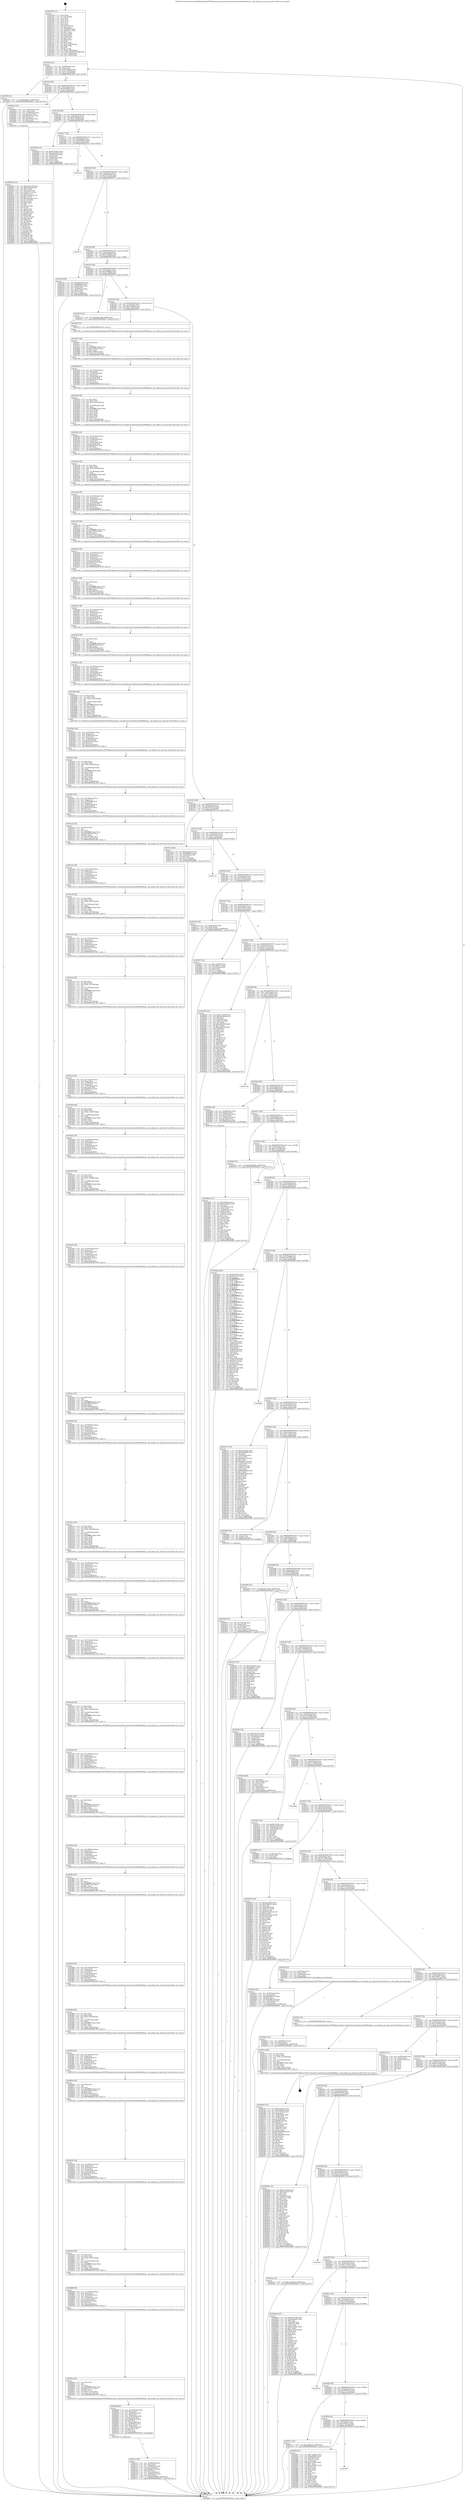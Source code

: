 digraph "0x4031b0" {
  label = "0x4031b0 (/mnt/c/Users/mathe/Desktop/tcc/POCII/binaries/extr_linuxdriversnetwirelessathath9kdebug.c_ath_debug_stat_interrupt_Final-ollvm.out::main(0))"
  labelloc = "t"
  node[shape=record]

  Entry [label="",width=0.3,height=0.3,shape=circle,fillcolor=black,style=filled]
  "0x40321f" [label="{
     0x40321f [32]\l
     | [instrs]\l
     &nbsp;&nbsp;0x40321f \<+6\>: mov -0x88(%rbp),%eax\l
     &nbsp;&nbsp;0x403225 \<+2\>: mov %eax,%ecx\l
     &nbsp;&nbsp;0x403227 \<+6\>: sub $0x818eb65d,%ecx\l
     &nbsp;&nbsp;0x40322d \<+6\>: mov %eax,-0x9c(%rbp)\l
     &nbsp;&nbsp;0x403233 \<+6\>: mov %ecx,-0xa0(%rbp)\l
     &nbsp;&nbsp;0x403239 \<+6\>: je 000000000040393f \<main+0x78f\>\l
  }"]
  "0x40393f" [label="{
     0x40393f [15]\l
     | [instrs]\l
     &nbsp;&nbsp;0x40393f \<+10\>: movl $0x91d6fa42,-0x88(%rbp)\l
     &nbsp;&nbsp;0x403949 \<+5\>: jmp 00000000004048d1 \<main+0x1721\>\l
  }"]
  "0x40323f" [label="{
     0x40323f [28]\l
     | [instrs]\l
     &nbsp;&nbsp;0x40323f \<+5\>: jmp 0000000000403244 \<main+0x94\>\l
     &nbsp;&nbsp;0x403244 \<+6\>: mov -0x9c(%rbp),%eax\l
     &nbsp;&nbsp;0x40324a \<+5\>: sub $0x8abfb4d1,%eax\l
     &nbsp;&nbsp;0x40324f \<+6\>: mov %eax,-0xa4(%rbp)\l
     &nbsp;&nbsp;0x403255 \<+6\>: je 00000000004044e1 \<main+0x1331\>\l
  }"]
  Exit [label="",width=0.3,height=0.3,shape=circle,fillcolor=black,style=filled,peripheries=2]
  "0x4044e1" [label="{
     0x4044e1 [33]\l
     | [instrs]\l
     &nbsp;&nbsp;0x4044e1 \<+4\>: mov -0x58(%rbp),%rax\l
     &nbsp;&nbsp;0x4044e5 \<+3\>: mov (%rax),%rax\l
     &nbsp;&nbsp;0x4044e8 \<+4\>: mov -0x38(%rbp),%rcx\l
     &nbsp;&nbsp;0x4044ec \<+3\>: movslq (%rcx),%rcx\l
     &nbsp;&nbsp;0x4044ef \<+4\>: imul $0x68,%rcx,%rcx\l
     &nbsp;&nbsp;0x4044f3 \<+3\>: add %rcx,%rax\l
     &nbsp;&nbsp;0x4044f6 \<+4\>: mov 0x60(%rax),%rax\l
     &nbsp;&nbsp;0x4044fa \<+3\>: mov %rax,%rdi\l
     &nbsp;&nbsp;0x4044fd \<+5\>: call 0000000000401030 \<free@plt\>\l
     | [calls]\l
     &nbsp;&nbsp;0x401030 \{1\} (unknown)\l
  }"]
  "0x40325b" [label="{
     0x40325b [28]\l
     | [instrs]\l
     &nbsp;&nbsp;0x40325b \<+5\>: jmp 0000000000403260 \<main+0xb0\>\l
     &nbsp;&nbsp;0x403260 \<+6\>: mov -0x9c(%rbp),%eax\l
     &nbsp;&nbsp;0x403266 \<+5\>: sub $0x91d6fa42,%eax\l
     &nbsp;&nbsp;0x40326b \<+6\>: mov %eax,-0xa8(%rbp)\l
     &nbsp;&nbsp;0x403271 \<+6\>: je 000000000040394e \<main+0x79e\>\l
  }"]
  "0x404676" [label="{
     0x404676 [155]\l
     | [instrs]\l
     &nbsp;&nbsp;0x404676 \<+5\>: mov $0x21a7d8c9,%ecx\l
     &nbsp;&nbsp;0x40467b \<+5\>: mov $0x79687ec5,%edx\l
     &nbsp;&nbsp;0x404680 \<+3\>: mov $0x1,%sil\l
     &nbsp;&nbsp;0x404683 \<+8\>: mov 0x4070c0,%r8d\l
     &nbsp;&nbsp;0x40468b \<+8\>: mov 0x40707c,%r9d\l
     &nbsp;&nbsp;0x404693 \<+3\>: mov %r8d,%r10d\l
     &nbsp;&nbsp;0x404696 \<+7\>: sub $0x92534a7b,%r10d\l
     &nbsp;&nbsp;0x40469d \<+4\>: sub $0x1,%r10d\l
     &nbsp;&nbsp;0x4046a1 \<+7\>: add $0x92534a7b,%r10d\l
     &nbsp;&nbsp;0x4046a8 \<+4\>: imul %r10d,%r8d\l
     &nbsp;&nbsp;0x4046ac \<+4\>: and $0x1,%r8d\l
     &nbsp;&nbsp;0x4046b0 \<+4\>: cmp $0x0,%r8d\l
     &nbsp;&nbsp;0x4046b4 \<+4\>: sete %r11b\l
     &nbsp;&nbsp;0x4046b8 \<+4\>: cmp $0xa,%r9d\l
     &nbsp;&nbsp;0x4046bc \<+3\>: setl %bl\l
     &nbsp;&nbsp;0x4046bf \<+3\>: mov %r11b,%r14b\l
     &nbsp;&nbsp;0x4046c2 \<+4\>: xor $0xff,%r14b\l
     &nbsp;&nbsp;0x4046c6 \<+3\>: mov %bl,%r15b\l
     &nbsp;&nbsp;0x4046c9 \<+4\>: xor $0xff,%r15b\l
     &nbsp;&nbsp;0x4046cd \<+4\>: xor $0x1,%sil\l
     &nbsp;&nbsp;0x4046d1 \<+3\>: mov %r14b,%r12b\l
     &nbsp;&nbsp;0x4046d4 \<+4\>: and $0xff,%r12b\l
     &nbsp;&nbsp;0x4046d8 \<+3\>: and %sil,%r11b\l
     &nbsp;&nbsp;0x4046db \<+3\>: mov %r15b,%r13b\l
     &nbsp;&nbsp;0x4046de \<+4\>: and $0xff,%r13b\l
     &nbsp;&nbsp;0x4046e2 \<+3\>: and %sil,%bl\l
     &nbsp;&nbsp;0x4046e5 \<+3\>: or %r11b,%r12b\l
     &nbsp;&nbsp;0x4046e8 \<+3\>: or %bl,%r13b\l
     &nbsp;&nbsp;0x4046eb \<+3\>: xor %r13b,%r12b\l
     &nbsp;&nbsp;0x4046ee \<+3\>: or %r15b,%r14b\l
     &nbsp;&nbsp;0x4046f1 \<+4\>: xor $0xff,%r14b\l
     &nbsp;&nbsp;0x4046f5 \<+4\>: or $0x1,%sil\l
     &nbsp;&nbsp;0x4046f9 \<+3\>: and %sil,%r14b\l
     &nbsp;&nbsp;0x4046fc \<+3\>: or %r14b,%r12b\l
     &nbsp;&nbsp;0x4046ff \<+4\>: test $0x1,%r12b\l
     &nbsp;&nbsp;0x404703 \<+3\>: cmovne %edx,%ecx\l
     &nbsp;&nbsp;0x404706 \<+6\>: mov %ecx,-0x88(%rbp)\l
     &nbsp;&nbsp;0x40470c \<+5\>: jmp 00000000004048d1 \<main+0x1721\>\l
  }"]
  "0x40394e" [label="{
     0x40394e [36]\l
     | [instrs]\l
     &nbsp;&nbsp;0x40394e \<+5\>: mov $0x3d754423,%eax\l
     &nbsp;&nbsp;0x403953 \<+5\>: mov $0xa43e9916,%ecx\l
     &nbsp;&nbsp;0x403958 \<+4\>: mov -0x50(%rbp),%rdx\l
     &nbsp;&nbsp;0x40395c \<+2\>: mov (%rdx),%esi\l
     &nbsp;&nbsp;0x40395e \<+4\>: mov -0x60(%rbp),%rdx\l
     &nbsp;&nbsp;0x403962 \<+2\>: cmp (%rdx),%esi\l
     &nbsp;&nbsp;0x403964 \<+3\>: cmovl %ecx,%eax\l
     &nbsp;&nbsp;0x403967 \<+6\>: mov %eax,-0x88(%rbp)\l
     &nbsp;&nbsp;0x40396d \<+5\>: jmp 00000000004048d1 \<main+0x1721\>\l
  }"]
  "0x403277" [label="{
     0x403277 [28]\l
     | [instrs]\l
     &nbsp;&nbsp;0x403277 \<+5\>: jmp 000000000040327c \<main+0xcc\>\l
     &nbsp;&nbsp;0x40327c \<+6\>: mov -0x9c(%rbp),%eax\l
     &nbsp;&nbsp;0x403282 \<+5\>: sub $0x9688907a,%eax\l
     &nbsp;&nbsp;0x403287 \<+6\>: mov %eax,-0xac(%rbp)\l
     &nbsp;&nbsp;0x40328d \<+6\>: je 00000000004037eb \<main+0x63b\>\l
  }"]
  "0x404502" [label="{
     0x404502 [153]\l
     | [instrs]\l
     &nbsp;&nbsp;0x404502 \<+5\>: mov $0xeae47c69,%edx\l
     &nbsp;&nbsp;0x404507 \<+5\>: mov $0xfc518ded,%esi\l
     &nbsp;&nbsp;0x40450c \<+3\>: mov $0x1,%r8b\l
     &nbsp;&nbsp;0x40450f \<+8\>: mov 0x4070c0,%r9d\l
     &nbsp;&nbsp;0x404517 \<+8\>: mov 0x40707c,%r10d\l
     &nbsp;&nbsp;0x40451f \<+3\>: mov %r9d,%r11d\l
     &nbsp;&nbsp;0x404522 \<+7\>: sub $0x7aeee22,%r11d\l
     &nbsp;&nbsp;0x404529 \<+4\>: sub $0x1,%r11d\l
     &nbsp;&nbsp;0x40452d \<+7\>: add $0x7aeee22,%r11d\l
     &nbsp;&nbsp;0x404534 \<+4\>: imul %r11d,%r9d\l
     &nbsp;&nbsp;0x404538 \<+4\>: and $0x1,%r9d\l
     &nbsp;&nbsp;0x40453c \<+4\>: cmp $0x0,%r9d\l
     &nbsp;&nbsp;0x404540 \<+3\>: sete %bl\l
     &nbsp;&nbsp;0x404543 \<+4\>: cmp $0xa,%r10d\l
     &nbsp;&nbsp;0x404547 \<+4\>: setl %r14b\l
     &nbsp;&nbsp;0x40454b \<+3\>: mov %bl,%r15b\l
     &nbsp;&nbsp;0x40454e \<+4\>: xor $0xff,%r15b\l
     &nbsp;&nbsp;0x404552 \<+3\>: mov %r14b,%r12b\l
     &nbsp;&nbsp;0x404555 \<+4\>: xor $0xff,%r12b\l
     &nbsp;&nbsp;0x404559 \<+4\>: xor $0x0,%r8b\l
     &nbsp;&nbsp;0x40455d \<+3\>: mov %r15b,%r13b\l
     &nbsp;&nbsp;0x404560 \<+4\>: and $0x0,%r13b\l
     &nbsp;&nbsp;0x404564 \<+3\>: and %r8b,%bl\l
     &nbsp;&nbsp;0x404567 \<+3\>: mov %r12b,%al\l
     &nbsp;&nbsp;0x40456a \<+2\>: and $0x0,%al\l
     &nbsp;&nbsp;0x40456c \<+3\>: and %r8b,%r14b\l
     &nbsp;&nbsp;0x40456f \<+3\>: or %bl,%r13b\l
     &nbsp;&nbsp;0x404572 \<+3\>: or %r14b,%al\l
     &nbsp;&nbsp;0x404575 \<+3\>: xor %al,%r13b\l
     &nbsp;&nbsp;0x404578 \<+3\>: or %r12b,%r15b\l
     &nbsp;&nbsp;0x40457b \<+4\>: xor $0xff,%r15b\l
     &nbsp;&nbsp;0x40457f \<+4\>: or $0x0,%r8b\l
     &nbsp;&nbsp;0x404583 \<+3\>: and %r8b,%r15b\l
     &nbsp;&nbsp;0x404586 \<+3\>: or %r15b,%r13b\l
     &nbsp;&nbsp;0x404589 \<+4\>: test $0x1,%r13b\l
     &nbsp;&nbsp;0x40458d \<+3\>: cmovne %esi,%edx\l
     &nbsp;&nbsp;0x404590 \<+6\>: mov %edx,-0x88(%rbp)\l
     &nbsp;&nbsp;0x404596 \<+5\>: jmp 00000000004048d1 \<main+0x1721\>\l
  }"]
  "0x4037eb" [label="{
     0x4037eb\l
  }", style=dashed]
  "0x403293" [label="{
     0x403293 [28]\l
     | [instrs]\l
     &nbsp;&nbsp;0x403293 \<+5\>: jmp 0000000000403298 \<main+0xe8\>\l
     &nbsp;&nbsp;0x403298 \<+6\>: mov -0x9c(%rbp),%eax\l
     &nbsp;&nbsp;0x40329e \<+5\>: sub $0x9b7bf33b,%eax\l
     &nbsp;&nbsp;0x4032a3 \<+6\>: mov %eax,-0xb0(%rbp)\l
     &nbsp;&nbsp;0x4032a9 \<+6\>: je 0000000000404771 \<main+0x15c1\>\l
  }"]
  "0x404411" [label="{
     0x404411 [25]\l
     | [instrs]\l
     &nbsp;&nbsp;0x404411 \<+4\>: mov -0x38(%rbp),%rax\l
     &nbsp;&nbsp;0x404415 \<+6\>: movl $0x0,(%rax)\l
     &nbsp;&nbsp;0x40441b \<+10\>: movl $0xbd63e46,-0x88(%rbp)\l
     &nbsp;&nbsp;0x404425 \<+5\>: jmp 00000000004048d1 \<main+0x1721\>\l
  }"]
  "0x404771" [label="{
     0x404771\l
  }", style=dashed]
  "0x4032af" [label="{
     0x4032af [28]\l
     | [instrs]\l
     &nbsp;&nbsp;0x4032af \<+5\>: jmp 00000000004032b4 \<main+0x104\>\l
     &nbsp;&nbsp;0x4032b4 \<+6\>: mov -0x9c(%rbp),%eax\l
     &nbsp;&nbsp;0x4032ba \<+5\>: sub $0x9c8d2a89,%eax\l
     &nbsp;&nbsp;0x4032bf \<+6\>: mov %eax,-0xb4(%rbp)\l
     &nbsp;&nbsp;0x4032c5 \<+6\>: je 0000000000404146 \<main+0xf96\>\l
  }"]
  "0x4041f6" [label="{
     0x4041f6 [131]\l
     | [instrs]\l
     &nbsp;&nbsp;0x4041f6 \<+5\>: mov $0xbd783c2a,%ecx\l
     &nbsp;&nbsp;0x4041fb \<+5\>: mov $0xa248d8ae,%edx\l
     &nbsp;&nbsp;0x404200 \<+6\>: mov -0x1cc(%rbp),%esi\l
     &nbsp;&nbsp;0x404206 \<+3\>: imul %eax,%esi\l
     &nbsp;&nbsp;0x404209 \<+4\>: mov -0x58(%rbp),%rdi\l
     &nbsp;&nbsp;0x40420d \<+3\>: mov (%rdi),%rdi\l
     &nbsp;&nbsp;0x404210 \<+4\>: mov -0x50(%rbp),%r8\l
     &nbsp;&nbsp;0x404214 \<+3\>: movslq (%r8),%r8\l
     &nbsp;&nbsp;0x404217 \<+4\>: imul $0x68,%r8,%r8\l
     &nbsp;&nbsp;0x40421b \<+3\>: add %r8,%rdi\l
     &nbsp;&nbsp;0x40421e \<+4\>: mov 0x60(%rdi),%rdi\l
     &nbsp;&nbsp;0x404222 \<+2\>: mov %esi,(%rdi)\l
     &nbsp;&nbsp;0x404224 \<+7\>: mov 0x4070c0,%eax\l
     &nbsp;&nbsp;0x40422b \<+7\>: mov 0x40707c,%esi\l
     &nbsp;&nbsp;0x404232 \<+3\>: mov %eax,%r9d\l
     &nbsp;&nbsp;0x404235 \<+7\>: add $0x18bdd489,%r9d\l
     &nbsp;&nbsp;0x40423c \<+4\>: sub $0x1,%r9d\l
     &nbsp;&nbsp;0x404240 \<+7\>: sub $0x18bdd489,%r9d\l
     &nbsp;&nbsp;0x404247 \<+4\>: imul %r9d,%eax\l
     &nbsp;&nbsp;0x40424b \<+3\>: and $0x1,%eax\l
     &nbsp;&nbsp;0x40424e \<+3\>: cmp $0x0,%eax\l
     &nbsp;&nbsp;0x404251 \<+4\>: sete %r10b\l
     &nbsp;&nbsp;0x404255 \<+3\>: cmp $0xa,%esi\l
     &nbsp;&nbsp;0x404258 \<+4\>: setl %r11b\l
     &nbsp;&nbsp;0x40425c \<+3\>: mov %r10b,%bl\l
     &nbsp;&nbsp;0x40425f \<+3\>: and %r11b,%bl\l
     &nbsp;&nbsp;0x404262 \<+3\>: xor %r11b,%r10b\l
     &nbsp;&nbsp;0x404265 \<+3\>: or %r10b,%bl\l
     &nbsp;&nbsp;0x404268 \<+3\>: test $0x1,%bl\l
     &nbsp;&nbsp;0x40426b \<+3\>: cmovne %edx,%ecx\l
     &nbsp;&nbsp;0x40426e \<+6\>: mov %ecx,-0x88(%rbp)\l
     &nbsp;&nbsp;0x404274 \<+5\>: jmp 00000000004048d1 \<main+0x1721\>\l
  }"]
  "0x404146" [label="{
     0x404146 [36]\l
     | [instrs]\l
     &nbsp;&nbsp;0x404146 \<+5\>: mov $0x6d042378,%eax\l
     &nbsp;&nbsp;0x40414b \<+5\>: mov $0x660fd50,%ecx\l
     &nbsp;&nbsp;0x404150 \<+4\>: mov -0x40(%rbp),%rdx\l
     &nbsp;&nbsp;0x404154 \<+2\>: mov (%rdx),%esi\l
     &nbsp;&nbsp;0x404156 \<+4\>: mov -0x48(%rbp),%rdx\l
     &nbsp;&nbsp;0x40415a \<+2\>: cmp (%rdx),%esi\l
     &nbsp;&nbsp;0x40415c \<+3\>: cmovl %ecx,%eax\l
     &nbsp;&nbsp;0x40415f \<+6\>: mov %eax,-0x88(%rbp)\l
     &nbsp;&nbsp;0x404165 \<+5\>: jmp 00000000004048d1 \<main+0x1721\>\l
  }"]
  "0x4032cb" [label="{
     0x4032cb [28]\l
     | [instrs]\l
     &nbsp;&nbsp;0x4032cb \<+5\>: jmp 00000000004032d0 \<main+0x120\>\l
     &nbsp;&nbsp;0x4032d0 \<+6\>: mov -0x9c(%rbp),%eax\l
     &nbsp;&nbsp;0x4032d6 \<+5\>: sub $0xa248d8ae,%eax\l
     &nbsp;&nbsp;0x4032db \<+6\>: mov %eax,-0xb8(%rbp)\l
     &nbsp;&nbsp;0x4032e1 \<+6\>: je 0000000000404279 \<main+0x10c9\>\l
  }"]
  "0x4041ca" [label="{
     0x4041ca [44]\l
     | [instrs]\l
     &nbsp;&nbsp;0x4041ca \<+2\>: xor %ecx,%ecx\l
     &nbsp;&nbsp;0x4041cc \<+5\>: mov $0x2,%edx\l
     &nbsp;&nbsp;0x4041d1 \<+6\>: mov %edx,-0x1c8(%rbp)\l
     &nbsp;&nbsp;0x4041d7 \<+1\>: cltd\l
     &nbsp;&nbsp;0x4041d8 \<+6\>: mov -0x1c8(%rbp),%esi\l
     &nbsp;&nbsp;0x4041de \<+2\>: idiv %esi\l
     &nbsp;&nbsp;0x4041e0 \<+6\>: imul $0xfffffffe,%edx,%edx\l
     &nbsp;&nbsp;0x4041e6 \<+3\>: sub $0x1,%ecx\l
     &nbsp;&nbsp;0x4041e9 \<+2\>: sub %ecx,%edx\l
     &nbsp;&nbsp;0x4041eb \<+6\>: mov %edx,-0x1cc(%rbp)\l
     &nbsp;&nbsp;0x4041f1 \<+5\>: call 0000000000401160 \<next_i\>\l
     | [calls]\l
     &nbsp;&nbsp;0x401160 \{1\} (/mnt/c/Users/mathe/Desktop/tcc/POCII/binaries/extr_linuxdriversnetwirelessathath9kdebug.c_ath_debug_stat_interrupt_Final-ollvm.out::next_i)\l
  }"]
  "0x404279" [label="{
     0x404279 [15]\l
     | [instrs]\l
     &nbsp;&nbsp;0x404279 \<+10\>: movl $0x693caadb,-0x88(%rbp)\l
     &nbsp;&nbsp;0x404283 \<+5\>: jmp 00000000004048d1 \<main+0x1721\>\l
  }"]
  "0x4032e7" [label="{
     0x4032e7 [28]\l
     | [instrs]\l
     &nbsp;&nbsp;0x4032e7 \<+5\>: jmp 00000000004032ec \<main+0x13c\>\l
     &nbsp;&nbsp;0x4032ec \<+6\>: mov -0x9c(%rbp),%eax\l
     &nbsp;&nbsp;0x4032f2 \<+5\>: sub $0xa43e9916,%eax\l
     &nbsp;&nbsp;0x4032f7 \<+6\>: mov %eax,-0xbc(%rbp)\l
     &nbsp;&nbsp;0x4032fd \<+6\>: je 0000000000403972 \<main+0x7c2\>\l
  }"]
  "0x404114" [label="{
     0x404114 [50]\l
     | [instrs]\l
     &nbsp;&nbsp;0x404114 \<+4\>: mov -0x58(%rbp),%rsi\l
     &nbsp;&nbsp;0x404118 \<+3\>: mov (%rsi),%rsi\l
     &nbsp;&nbsp;0x40411b \<+4\>: mov -0x50(%rbp),%rdi\l
     &nbsp;&nbsp;0x40411f \<+3\>: movslq (%rdi),%rdi\l
     &nbsp;&nbsp;0x404122 \<+4\>: imul $0x68,%rdi,%rdi\l
     &nbsp;&nbsp;0x404126 \<+3\>: add %rdi,%rsi\l
     &nbsp;&nbsp;0x404129 \<+4\>: mov %rax,0x60(%rsi)\l
     &nbsp;&nbsp;0x40412d \<+4\>: mov -0x40(%rbp),%rax\l
     &nbsp;&nbsp;0x404131 \<+6\>: movl $0x0,(%rax)\l
     &nbsp;&nbsp;0x404137 \<+10\>: movl $0x9c8d2a89,-0x88(%rbp)\l
     &nbsp;&nbsp;0x404141 \<+5\>: jmp 00000000004048d1 \<main+0x1721\>\l
  }"]
  "0x403972" [label="{
     0x403972 [5]\l
     | [instrs]\l
     &nbsp;&nbsp;0x403972 \<+5\>: call 0000000000401160 \<next_i\>\l
     | [calls]\l
     &nbsp;&nbsp;0x401160 \{1\} (/mnt/c/Users/mathe/Desktop/tcc/POCII/binaries/extr_linuxdriversnetwirelessathath9kdebug.c_ath_debug_stat_interrupt_Final-ollvm.out::next_i)\l
  }"]
  "0x403303" [label="{
     0x403303 [28]\l
     | [instrs]\l
     &nbsp;&nbsp;0x403303 \<+5\>: jmp 0000000000403308 \<main+0x158\>\l
     &nbsp;&nbsp;0x403308 \<+6\>: mov -0x9c(%rbp),%eax\l
     &nbsp;&nbsp;0x40330e \<+5\>: sub $0xbb02372b,%eax\l
     &nbsp;&nbsp;0x403313 \<+6\>: mov %eax,-0xc0(%rbp)\l
     &nbsp;&nbsp;0x403319 \<+6\>: je 00000000004037cd \<main+0x61d\>\l
  }"]
  "0x4040d6" [label="{
     0x4040d6 [62]\l
     | [instrs]\l
     &nbsp;&nbsp;0x4040d6 \<+6\>: mov -0x1c4(%rbp),%ecx\l
     &nbsp;&nbsp;0x4040dc \<+3\>: imul %eax,%ecx\l
     &nbsp;&nbsp;0x4040df \<+4\>: mov -0x58(%rbp),%rsi\l
     &nbsp;&nbsp;0x4040e3 \<+3\>: mov (%rsi),%rsi\l
     &nbsp;&nbsp;0x4040e6 \<+4\>: mov -0x50(%rbp),%rdi\l
     &nbsp;&nbsp;0x4040ea \<+3\>: movslq (%rdi),%rdi\l
     &nbsp;&nbsp;0x4040ed \<+4\>: imul $0x68,%rdi,%rdi\l
     &nbsp;&nbsp;0x4040f1 \<+3\>: add %rdi,%rsi\l
     &nbsp;&nbsp;0x4040f4 \<+3\>: mov %ecx,0x58(%rsi)\l
     &nbsp;&nbsp;0x4040f7 \<+4\>: mov -0x48(%rbp),%rsi\l
     &nbsp;&nbsp;0x4040fb \<+6\>: movl $0x1,(%rsi)\l
     &nbsp;&nbsp;0x404101 \<+4\>: mov -0x48(%rbp),%rsi\l
     &nbsp;&nbsp;0x404105 \<+3\>: movslq (%rsi),%rsi\l
     &nbsp;&nbsp;0x404108 \<+4\>: shl $0x2,%rsi\l
     &nbsp;&nbsp;0x40410c \<+3\>: mov %rsi,%rdi\l
     &nbsp;&nbsp;0x40410f \<+5\>: call 0000000000401050 \<malloc@plt\>\l
     | [calls]\l
     &nbsp;&nbsp;0x401050 \{1\} (unknown)\l
  }"]
  "0x4037cd" [label="{
     0x4037cd [30]\l
     | [instrs]\l
     &nbsp;&nbsp;0x4037cd \<+5\>: mov $0xf1e1dd13,%eax\l
     &nbsp;&nbsp;0x4037d2 \<+5\>: mov $0x9688907a,%ecx\l
     &nbsp;&nbsp;0x4037d7 \<+3\>: mov -0x2d(%rbp),%dl\l
     &nbsp;&nbsp;0x4037da \<+3\>: test $0x1,%dl\l
     &nbsp;&nbsp;0x4037dd \<+3\>: cmovne %ecx,%eax\l
     &nbsp;&nbsp;0x4037e0 \<+6\>: mov %eax,-0x88(%rbp)\l
     &nbsp;&nbsp;0x4037e6 \<+5\>: jmp 00000000004048d1 \<main+0x1721\>\l
  }"]
  "0x40331f" [label="{
     0x40331f [28]\l
     | [instrs]\l
     &nbsp;&nbsp;0x40331f \<+5\>: jmp 0000000000403324 \<main+0x174\>\l
     &nbsp;&nbsp;0x403324 \<+6\>: mov -0x9c(%rbp),%eax\l
     &nbsp;&nbsp;0x40332a \<+5\>: sub $0xbd783c2a,%eax\l
     &nbsp;&nbsp;0x40332f \<+6\>: mov %eax,-0xc4(%rbp)\l
     &nbsp;&nbsp;0x403335 \<+6\>: je 00000000004047fa \<main+0x164a\>\l
  }"]
  "0x4040ae" [label="{
     0x4040ae [40]\l
     | [instrs]\l
     &nbsp;&nbsp;0x4040ae \<+5\>: mov $0x2,%ecx\l
     &nbsp;&nbsp;0x4040b3 \<+1\>: cltd\l
     &nbsp;&nbsp;0x4040b4 \<+2\>: idiv %ecx\l
     &nbsp;&nbsp;0x4040b6 \<+6\>: imul $0xfffffffe,%edx,%ecx\l
     &nbsp;&nbsp;0x4040bc \<+6\>: add $0x3a11c7b3,%ecx\l
     &nbsp;&nbsp;0x4040c2 \<+3\>: add $0x1,%ecx\l
     &nbsp;&nbsp;0x4040c5 \<+6\>: sub $0x3a11c7b3,%ecx\l
     &nbsp;&nbsp;0x4040cb \<+6\>: mov %ecx,-0x1c4(%rbp)\l
     &nbsp;&nbsp;0x4040d1 \<+5\>: call 0000000000401160 \<next_i\>\l
     | [calls]\l
     &nbsp;&nbsp;0x401160 \{1\} (/mnt/c/Users/mathe/Desktop/tcc/POCII/binaries/extr_linuxdriversnetwirelessathath9kdebug.c_ath_debug_stat_interrupt_Final-ollvm.out::next_i)\l
  }"]
  "0x4047fa" [label="{
     0x4047fa\l
  }", style=dashed]
  "0x40333b" [label="{
     0x40333b [28]\l
     | [instrs]\l
     &nbsp;&nbsp;0x40333b \<+5\>: jmp 0000000000403340 \<main+0x190\>\l
     &nbsp;&nbsp;0x403340 \<+6\>: mov -0x9c(%rbp),%eax\l
     &nbsp;&nbsp;0x403346 \<+5\>: sub $0xc0e86ce4,%eax\l
     &nbsp;&nbsp;0x40334b \<+6\>: mov %eax,-0xc8(%rbp)\l
     &nbsp;&nbsp;0x403351 \<+6\>: je 0000000000404743 \<main+0x1593\>\l
  }"]
  "0x404088" [label="{
     0x404088 [38]\l
     | [instrs]\l
     &nbsp;&nbsp;0x404088 \<+6\>: mov -0x1c0(%rbp),%ecx\l
     &nbsp;&nbsp;0x40408e \<+3\>: imul %eax,%ecx\l
     &nbsp;&nbsp;0x404091 \<+4\>: mov -0x58(%rbp),%rsi\l
     &nbsp;&nbsp;0x404095 \<+3\>: mov (%rsi),%rsi\l
     &nbsp;&nbsp;0x404098 \<+4\>: mov -0x50(%rbp),%rdi\l
     &nbsp;&nbsp;0x40409c \<+3\>: movslq (%rdi),%rdi\l
     &nbsp;&nbsp;0x40409f \<+4\>: imul $0x68,%rdi,%rdi\l
     &nbsp;&nbsp;0x4040a3 \<+3\>: add %rdi,%rsi\l
     &nbsp;&nbsp;0x4040a6 \<+3\>: mov %ecx,0x54(%rsi)\l
     &nbsp;&nbsp;0x4040a9 \<+5\>: call 0000000000401160 \<next_i\>\l
     | [calls]\l
     &nbsp;&nbsp;0x401160 \{1\} (/mnt/c/Users/mathe/Desktop/tcc/POCII/binaries/extr_linuxdriversnetwirelessathath9kdebug.c_ath_debug_stat_interrupt_Final-ollvm.out::next_i)\l
  }"]
  "0x404743" [label="{
     0x404743 [25]\l
     | [instrs]\l
     &nbsp;&nbsp;0x404743 \<+4\>: mov -0x80(%rbp),%rax\l
     &nbsp;&nbsp;0x404747 \<+6\>: movl $0x0,(%rax)\l
     &nbsp;&nbsp;0x40474d \<+10\>: movl $0x53cf5e0a,-0x88(%rbp)\l
     &nbsp;&nbsp;0x404757 \<+5\>: jmp 00000000004048d1 \<main+0x1721\>\l
  }"]
  "0x403357" [label="{
     0x403357 [28]\l
     | [instrs]\l
     &nbsp;&nbsp;0x403357 \<+5\>: jmp 000000000040335c \<main+0x1ac\>\l
     &nbsp;&nbsp;0x40335c \<+6\>: mov -0x9c(%rbp),%eax\l
     &nbsp;&nbsp;0x403362 \<+5\>: sub $0xc2b9da1a,%eax\l
     &nbsp;&nbsp;0x403367 \<+6\>: mov %eax,-0xcc(%rbp)\l
     &nbsp;&nbsp;0x40336d \<+6\>: je 0000000000403837 \<main+0x687\>\l
  }"]
  "0x40405a" [label="{
     0x40405a [46]\l
     | [instrs]\l
     &nbsp;&nbsp;0x40405a \<+2\>: xor %ecx,%ecx\l
     &nbsp;&nbsp;0x40405c \<+5\>: mov $0x2,%edx\l
     &nbsp;&nbsp;0x404061 \<+6\>: mov %edx,-0x1bc(%rbp)\l
     &nbsp;&nbsp;0x404067 \<+1\>: cltd\l
     &nbsp;&nbsp;0x404068 \<+7\>: mov -0x1bc(%rbp),%r8d\l
     &nbsp;&nbsp;0x40406f \<+3\>: idiv %r8d\l
     &nbsp;&nbsp;0x404072 \<+6\>: imul $0xfffffffe,%edx,%edx\l
     &nbsp;&nbsp;0x404078 \<+3\>: sub $0x1,%ecx\l
     &nbsp;&nbsp;0x40407b \<+2\>: sub %ecx,%edx\l
     &nbsp;&nbsp;0x40407d \<+6\>: mov %edx,-0x1c0(%rbp)\l
     &nbsp;&nbsp;0x404083 \<+5\>: call 0000000000401160 \<next_i\>\l
     | [calls]\l
     &nbsp;&nbsp;0x401160 \{1\} (/mnt/c/Users/mathe/Desktop/tcc/POCII/binaries/extr_linuxdriversnetwirelessathath9kdebug.c_ath_debug_stat_interrupt_Final-ollvm.out::next_i)\l
  }"]
  "0x403837" [label="{
     0x403837 [30]\l
     | [instrs]\l
     &nbsp;&nbsp;0x403837 \<+5\>: mov $0xccdc4593,%eax\l
     &nbsp;&nbsp;0x40383c \<+5\>: mov $0x7a8207e1,%ecx\l
     &nbsp;&nbsp;0x403841 \<+3\>: mov -0x2c(%rbp),%edx\l
     &nbsp;&nbsp;0x403844 \<+3\>: cmp $0x0,%edx\l
     &nbsp;&nbsp;0x403847 \<+3\>: cmove %ecx,%eax\l
     &nbsp;&nbsp;0x40384a \<+6\>: mov %eax,-0x88(%rbp)\l
     &nbsp;&nbsp;0x403850 \<+5\>: jmp 00000000004048d1 \<main+0x1721\>\l
  }"]
  "0x403373" [label="{
     0x403373 [28]\l
     | [instrs]\l
     &nbsp;&nbsp;0x403373 \<+5\>: jmp 0000000000403378 \<main+0x1c8\>\l
     &nbsp;&nbsp;0x403378 \<+6\>: mov -0x9c(%rbp),%eax\l
     &nbsp;&nbsp;0x40337e \<+5\>: sub $0xc6ca713c,%eax\l
     &nbsp;&nbsp;0x403383 \<+6\>: mov %eax,-0xd0(%rbp)\l
     &nbsp;&nbsp;0x403389 \<+6\>: je 00000000004045d4 \<main+0x1424\>\l
  }"]
  "0x404034" [label="{
     0x404034 [38]\l
     | [instrs]\l
     &nbsp;&nbsp;0x404034 \<+6\>: mov -0x1b8(%rbp),%ecx\l
     &nbsp;&nbsp;0x40403a \<+3\>: imul %eax,%ecx\l
     &nbsp;&nbsp;0x40403d \<+4\>: mov -0x58(%rbp),%rsi\l
     &nbsp;&nbsp;0x404041 \<+3\>: mov (%rsi),%rsi\l
     &nbsp;&nbsp;0x404044 \<+4\>: mov -0x50(%rbp),%rdi\l
     &nbsp;&nbsp;0x404048 \<+3\>: movslq (%rdi),%rdi\l
     &nbsp;&nbsp;0x40404b \<+4\>: imul $0x68,%rdi,%rdi\l
     &nbsp;&nbsp;0x40404f \<+3\>: add %rdi,%rsi\l
     &nbsp;&nbsp;0x404052 \<+3\>: mov %ecx,0x50(%rsi)\l
     &nbsp;&nbsp;0x404055 \<+5\>: call 0000000000401160 \<next_i\>\l
     | [calls]\l
     &nbsp;&nbsp;0x401160 \{1\} (/mnt/c/Users/mathe/Desktop/tcc/POCII/binaries/extr_linuxdriversnetwirelessathath9kdebug.c_ath_debug_stat_interrupt_Final-ollvm.out::next_i)\l
  }"]
  "0x4045d4" [label="{
     0x4045d4 [147]\l
     | [instrs]\l
     &nbsp;&nbsp;0x4045d4 \<+5\>: mov $0x21a7d8c9,%eax\l
     &nbsp;&nbsp;0x4045d9 \<+5\>: mov $0x28e2bc66,%ecx\l
     &nbsp;&nbsp;0x4045de \<+2\>: mov $0x1,%dl\l
     &nbsp;&nbsp;0x4045e0 \<+7\>: mov 0x4070c0,%esi\l
     &nbsp;&nbsp;0x4045e7 \<+7\>: mov 0x40707c,%edi\l
     &nbsp;&nbsp;0x4045ee \<+3\>: mov %esi,%r8d\l
     &nbsp;&nbsp;0x4045f1 \<+7\>: add $0xac482296,%r8d\l
     &nbsp;&nbsp;0x4045f8 \<+4\>: sub $0x1,%r8d\l
     &nbsp;&nbsp;0x4045fc \<+7\>: sub $0xac482296,%r8d\l
     &nbsp;&nbsp;0x404603 \<+4\>: imul %r8d,%esi\l
     &nbsp;&nbsp;0x404607 \<+3\>: and $0x1,%esi\l
     &nbsp;&nbsp;0x40460a \<+3\>: cmp $0x0,%esi\l
     &nbsp;&nbsp;0x40460d \<+4\>: sete %r9b\l
     &nbsp;&nbsp;0x404611 \<+3\>: cmp $0xa,%edi\l
     &nbsp;&nbsp;0x404614 \<+4\>: setl %r10b\l
     &nbsp;&nbsp;0x404618 \<+3\>: mov %r9b,%r11b\l
     &nbsp;&nbsp;0x40461b \<+4\>: xor $0xff,%r11b\l
     &nbsp;&nbsp;0x40461f \<+3\>: mov %r10b,%bl\l
     &nbsp;&nbsp;0x404622 \<+3\>: xor $0xff,%bl\l
     &nbsp;&nbsp;0x404625 \<+3\>: xor $0x0,%dl\l
     &nbsp;&nbsp;0x404628 \<+3\>: mov %r11b,%r14b\l
     &nbsp;&nbsp;0x40462b \<+4\>: and $0x0,%r14b\l
     &nbsp;&nbsp;0x40462f \<+3\>: and %dl,%r9b\l
     &nbsp;&nbsp;0x404632 \<+3\>: mov %bl,%r15b\l
     &nbsp;&nbsp;0x404635 \<+4\>: and $0x0,%r15b\l
     &nbsp;&nbsp;0x404639 \<+3\>: and %dl,%r10b\l
     &nbsp;&nbsp;0x40463c \<+3\>: or %r9b,%r14b\l
     &nbsp;&nbsp;0x40463f \<+3\>: or %r10b,%r15b\l
     &nbsp;&nbsp;0x404642 \<+3\>: xor %r15b,%r14b\l
     &nbsp;&nbsp;0x404645 \<+3\>: or %bl,%r11b\l
     &nbsp;&nbsp;0x404648 \<+4\>: xor $0xff,%r11b\l
     &nbsp;&nbsp;0x40464c \<+3\>: or $0x0,%dl\l
     &nbsp;&nbsp;0x40464f \<+3\>: and %dl,%r11b\l
     &nbsp;&nbsp;0x404652 \<+3\>: or %r11b,%r14b\l
     &nbsp;&nbsp;0x404655 \<+4\>: test $0x1,%r14b\l
     &nbsp;&nbsp;0x404659 \<+3\>: cmovne %ecx,%eax\l
     &nbsp;&nbsp;0x40465c \<+6\>: mov %eax,-0x88(%rbp)\l
     &nbsp;&nbsp;0x404662 \<+5\>: jmp 00000000004048d1 \<main+0x1721\>\l
  }"]
  "0x40338f" [label="{
     0x40338f [28]\l
     | [instrs]\l
     &nbsp;&nbsp;0x40338f \<+5\>: jmp 0000000000403394 \<main+0x1e4\>\l
     &nbsp;&nbsp;0x403394 \<+6\>: mov -0x9c(%rbp),%eax\l
     &nbsp;&nbsp;0x40339a \<+5\>: sub $0xccdc4593,%eax\l
     &nbsp;&nbsp;0x40339f \<+6\>: mov %eax,-0xd4(%rbp)\l
     &nbsp;&nbsp;0x4033a5 \<+6\>: je 0000000000404720 \<main+0x1570\>\l
  }"]
  "0x40400c" [label="{
     0x40400c [40]\l
     | [instrs]\l
     &nbsp;&nbsp;0x40400c \<+5\>: mov $0x2,%ecx\l
     &nbsp;&nbsp;0x404011 \<+1\>: cltd\l
     &nbsp;&nbsp;0x404012 \<+2\>: idiv %ecx\l
     &nbsp;&nbsp;0x404014 \<+6\>: imul $0xfffffffe,%edx,%ecx\l
     &nbsp;&nbsp;0x40401a \<+6\>: sub $0xaab2f156,%ecx\l
     &nbsp;&nbsp;0x404020 \<+3\>: add $0x1,%ecx\l
     &nbsp;&nbsp;0x404023 \<+6\>: add $0xaab2f156,%ecx\l
     &nbsp;&nbsp;0x404029 \<+6\>: mov %ecx,-0x1b8(%rbp)\l
     &nbsp;&nbsp;0x40402f \<+5\>: call 0000000000401160 \<next_i\>\l
     | [calls]\l
     &nbsp;&nbsp;0x401160 \{1\} (/mnt/c/Users/mathe/Desktop/tcc/POCII/binaries/extr_linuxdriversnetwirelessathath9kdebug.c_ath_debug_stat_interrupt_Final-ollvm.out::next_i)\l
  }"]
  "0x404720" [label="{
     0x404720\l
  }", style=dashed]
  "0x4033ab" [label="{
     0x4033ab [28]\l
     | [instrs]\l
     &nbsp;&nbsp;0x4033ab \<+5\>: jmp 00000000004033b0 \<main+0x200\>\l
     &nbsp;&nbsp;0x4033b0 \<+6\>: mov -0x9c(%rbp),%eax\l
     &nbsp;&nbsp;0x4033b6 \<+5\>: sub $0xcef28f9e,%eax\l
     &nbsp;&nbsp;0x4033bb \<+6\>: mov %eax,-0xd8(%rbp)\l
     &nbsp;&nbsp;0x4033c1 \<+6\>: je 00000000004038b0 \<main+0x700\>\l
  }"]
  "0x403fe6" [label="{
     0x403fe6 [38]\l
     | [instrs]\l
     &nbsp;&nbsp;0x403fe6 \<+6\>: mov -0x1b4(%rbp),%ecx\l
     &nbsp;&nbsp;0x403fec \<+3\>: imul %eax,%ecx\l
     &nbsp;&nbsp;0x403fef \<+4\>: mov -0x58(%rbp),%rsi\l
     &nbsp;&nbsp;0x403ff3 \<+3\>: mov (%rsi),%rsi\l
     &nbsp;&nbsp;0x403ff6 \<+4\>: mov -0x50(%rbp),%rdi\l
     &nbsp;&nbsp;0x403ffa \<+3\>: movslq (%rdi),%rdi\l
     &nbsp;&nbsp;0x403ffd \<+4\>: imul $0x68,%rdi,%rdi\l
     &nbsp;&nbsp;0x404001 \<+3\>: add %rdi,%rsi\l
     &nbsp;&nbsp;0x404004 \<+3\>: mov %ecx,0x4c(%rsi)\l
     &nbsp;&nbsp;0x404007 \<+5\>: call 0000000000401160 \<next_i\>\l
     | [calls]\l
     &nbsp;&nbsp;0x401160 \{1\} (/mnt/c/Users/mathe/Desktop/tcc/POCII/binaries/extr_linuxdriversnetwirelessathath9kdebug.c_ath_debug_stat_interrupt_Final-ollvm.out::next_i)\l
  }"]
  "0x4038b0" [label="{
     0x4038b0 [36]\l
     | [instrs]\l
     &nbsp;&nbsp;0x4038b0 \<+4\>: mov -0x68(%rbp),%rax\l
     &nbsp;&nbsp;0x4038b4 \<+6\>: movl $0x64,(%rax)\l
     &nbsp;&nbsp;0x4038ba \<+4\>: mov -0x60(%rbp),%rax\l
     &nbsp;&nbsp;0x4038be \<+6\>: movl $0x1,(%rax)\l
     &nbsp;&nbsp;0x4038c4 \<+4\>: mov -0x60(%rbp),%rax\l
     &nbsp;&nbsp;0x4038c8 \<+3\>: movslq (%rax),%rax\l
     &nbsp;&nbsp;0x4038cb \<+4\>: imul $0x68,%rax,%rdi\l
     &nbsp;&nbsp;0x4038cf \<+5\>: call 0000000000401050 \<malloc@plt\>\l
     | [calls]\l
     &nbsp;&nbsp;0x401050 \{1\} (unknown)\l
  }"]
  "0x4033c7" [label="{
     0x4033c7 [28]\l
     | [instrs]\l
     &nbsp;&nbsp;0x4033c7 \<+5\>: jmp 00000000004033cc \<main+0x21c\>\l
     &nbsp;&nbsp;0x4033cc \<+6\>: mov -0x9c(%rbp),%eax\l
     &nbsp;&nbsp;0x4033d2 \<+5\>: sub $0xd6538064,%eax\l
     &nbsp;&nbsp;0x4033d7 \<+6\>: mov %eax,-0xdc(%rbp)\l
     &nbsp;&nbsp;0x4033dd \<+6\>: je 00000000004043bf \<main+0x120f\>\l
  }"]
  "0x403fb8" [label="{
     0x403fb8 [46]\l
     | [instrs]\l
     &nbsp;&nbsp;0x403fb8 \<+2\>: xor %ecx,%ecx\l
     &nbsp;&nbsp;0x403fba \<+5\>: mov $0x2,%edx\l
     &nbsp;&nbsp;0x403fbf \<+6\>: mov %edx,-0x1b0(%rbp)\l
     &nbsp;&nbsp;0x403fc5 \<+1\>: cltd\l
     &nbsp;&nbsp;0x403fc6 \<+7\>: mov -0x1b0(%rbp),%r8d\l
     &nbsp;&nbsp;0x403fcd \<+3\>: idiv %r8d\l
     &nbsp;&nbsp;0x403fd0 \<+6\>: imul $0xfffffffe,%edx,%edx\l
     &nbsp;&nbsp;0x403fd6 \<+3\>: sub $0x1,%ecx\l
     &nbsp;&nbsp;0x403fd9 \<+2\>: sub %ecx,%edx\l
     &nbsp;&nbsp;0x403fdb \<+6\>: mov %edx,-0x1b4(%rbp)\l
     &nbsp;&nbsp;0x403fe1 \<+5\>: call 0000000000401160 \<next_i\>\l
     | [calls]\l
     &nbsp;&nbsp;0x401160 \{1\} (/mnt/c/Users/mathe/Desktop/tcc/POCII/binaries/extr_linuxdriversnetwirelessathath9kdebug.c_ath_debug_stat_interrupt_Final-ollvm.out::next_i)\l
  }"]
  "0x4043bf" [label="{
     0x4043bf [15]\l
     | [instrs]\l
     &nbsp;&nbsp;0x4043bf \<+10\>: movl $0x9c8d2a89,-0x88(%rbp)\l
     &nbsp;&nbsp;0x4043c9 \<+5\>: jmp 00000000004048d1 \<main+0x1721\>\l
  }"]
  "0x4033e3" [label="{
     0x4033e3 [28]\l
     | [instrs]\l
     &nbsp;&nbsp;0x4033e3 \<+5\>: jmp 00000000004033e8 \<main+0x238\>\l
     &nbsp;&nbsp;0x4033e8 \<+6\>: mov -0x9c(%rbp),%eax\l
     &nbsp;&nbsp;0x4033ee \<+5\>: sub $0xda1ad76d,%eax\l
     &nbsp;&nbsp;0x4033f3 \<+6\>: mov %eax,-0xe0(%rbp)\l
     &nbsp;&nbsp;0x4033f9 \<+6\>: je 000000000040485e \<main+0x16ae\>\l
  }"]
  "0x403f92" [label="{
     0x403f92 [38]\l
     | [instrs]\l
     &nbsp;&nbsp;0x403f92 \<+6\>: mov -0x1ac(%rbp),%ecx\l
     &nbsp;&nbsp;0x403f98 \<+3\>: imul %eax,%ecx\l
     &nbsp;&nbsp;0x403f9b \<+4\>: mov -0x58(%rbp),%rsi\l
     &nbsp;&nbsp;0x403f9f \<+3\>: mov (%rsi),%rsi\l
     &nbsp;&nbsp;0x403fa2 \<+4\>: mov -0x50(%rbp),%rdi\l
     &nbsp;&nbsp;0x403fa6 \<+3\>: movslq (%rdi),%rdi\l
     &nbsp;&nbsp;0x403fa9 \<+4\>: imul $0x68,%rdi,%rdi\l
     &nbsp;&nbsp;0x403fad \<+3\>: add %rdi,%rsi\l
     &nbsp;&nbsp;0x403fb0 \<+3\>: mov %ecx,0x48(%rsi)\l
     &nbsp;&nbsp;0x403fb3 \<+5\>: call 0000000000401160 \<next_i\>\l
     | [calls]\l
     &nbsp;&nbsp;0x401160 \{1\} (/mnt/c/Users/mathe/Desktop/tcc/POCII/binaries/extr_linuxdriversnetwirelessathath9kdebug.c_ath_debug_stat_interrupt_Final-ollvm.out::next_i)\l
  }"]
  "0x40485e" [label="{
     0x40485e\l
  }", style=dashed]
  "0x4033ff" [label="{
     0x4033ff [28]\l
     | [instrs]\l
     &nbsp;&nbsp;0x4033ff \<+5\>: jmp 0000000000403404 \<main+0x254\>\l
     &nbsp;&nbsp;0x403404 \<+6\>: mov -0x9c(%rbp),%eax\l
     &nbsp;&nbsp;0x40340a \<+5\>: sub $0xe0c5ab90,%eax\l
     &nbsp;&nbsp;0x40340f \<+6\>: mov %eax,-0xe4(%rbp)\l
     &nbsp;&nbsp;0x403415 \<+6\>: je 00000000004036a6 \<main+0x4f6\>\l
  }"]
  "0x403f6a" [label="{
     0x403f6a [40]\l
     | [instrs]\l
     &nbsp;&nbsp;0x403f6a \<+5\>: mov $0x2,%ecx\l
     &nbsp;&nbsp;0x403f6f \<+1\>: cltd\l
     &nbsp;&nbsp;0x403f70 \<+2\>: idiv %ecx\l
     &nbsp;&nbsp;0x403f72 \<+6\>: imul $0xfffffffe,%edx,%ecx\l
     &nbsp;&nbsp;0x403f78 \<+6\>: sub $0x392736a3,%ecx\l
     &nbsp;&nbsp;0x403f7e \<+3\>: add $0x1,%ecx\l
     &nbsp;&nbsp;0x403f81 \<+6\>: add $0x392736a3,%ecx\l
     &nbsp;&nbsp;0x403f87 \<+6\>: mov %ecx,-0x1ac(%rbp)\l
     &nbsp;&nbsp;0x403f8d \<+5\>: call 0000000000401160 \<next_i\>\l
     | [calls]\l
     &nbsp;&nbsp;0x401160 \{1\} (/mnt/c/Users/mathe/Desktop/tcc/POCII/binaries/extr_linuxdriversnetwirelessathath9kdebug.c_ath_debug_stat_interrupt_Final-ollvm.out::next_i)\l
  }"]
  "0x4036a6" [label="{
     0x4036a6 [295]\l
     | [instrs]\l
     &nbsp;&nbsp;0x4036a6 \<+5\>: mov $0x9b7bf33b,%eax\l
     &nbsp;&nbsp;0x4036ab \<+5\>: mov $0xbb02372b,%ecx\l
     &nbsp;&nbsp;0x4036b0 \<+3\>: mov %rsp,%rdx\l
     &nbsp;&nbsp;0x4036b3 \<+4\>: add $0xfffffffffffffff0,%rdx\l
     &nbsp;&nbsp;0x4036b7 \<+3\>: mov %rdx,%rsp\l
     &nbsp;&nbsp;0x4036ba \<+4\>: mov %rdx,-0x80(%rbp)\l
     &nbsp;&nbsp;0x4036be \<+3\>: mov %rsp,%rdx\l
     &nbsp;&nbsp;0x4036c1 \<+4\>: add $0xfffffffffffffff0,%rdx\l
     &nbsp;&nbsp;0x4036c5 \<+3\>: mov %rdx,%rsp\l
     &nbsp;&nbsp;0x4036c8 \<+3\>: mov %rsp,%rsi\l
     &nbsp;&nbsp;0x4036cb \<+4\>: add $0xfffffffffffffff0,%rsi\l
     &nbsp;&nbsp;0x4036cf \<+3\>: mov %rsi,%rsp\l
     &nbsp;&nbsp;0x4036d2 \<+4\>: mov %rsi,-0x78(%rbp)\l
     &nbsp;&nbsp;0x4036d6 \<+3\>: mov %rsp,%rsi\l
     &nbsp;&nbsp;0x4036d9 \<+4\>: add $0xfffffffffffffff0,%rsi\l
     &nbsp;&nbsp;0x4036dd \<+3\>: mov %rsi,%rsp\l
     &nbsp;&nbsp;0x4036e0 \<+4\>: mov %rsi,-0x70(%rbp)\l
     &nbsp;&nbsp;0x4036e4 \<+3\>: mov %rsp,%rsi\l
     &nbsp;&nbsp;0x4036e7 \<+4\>: add $0xfffffffffffffff0,%rsi\l
     &nbsp;&nbsp;0x4036eb \<+3\>: mov %rsi,%rsp\l
     &nbsp;&nbsp;0x4036ee \<+4\>: mov %rsi,-0x68(%rbp)\l
     &nbsp;&nbsp;0x4036f2 \<+3\>: mov %rsp,%rsi\l
     &nbsp;&nbsp;0x4036f5 \<+4\>: add $0xfffffffffffffff0,%rsi\l
     &nbsp;&nbsp;0x4036f9 \<+3\>: mov %rsi,%rsp\l
     &nbsp;&nbsp;0x4036fc \<+4\>: mov %rsi,-0x60(%rbp)\l
     &nbsp;&nbsp;0x403700 \<+3\>: mov %rsp,%rsi\l
     &nbsp;&nbsp;0x403703 \<+4\>: add $0xfffffffffffffff0,%rsi\l
     &nbsp;&nbsp;0x403707 \<+3\>: mov %rsi,%rsp\l
     &nbsp;&nbsp;0x40370a \<+4\>: mov %rsi,-0x58(%rbp)\l
     &nbsp;&nbsp;0x40370e \<+3\>: mov %rsp,%rsi\l
     &nbsp;&nbsp;0x403711 \<+4\>: add $0xfffffffffffffff0,%rsi\l
     &nbsp;&nbsp;0x403715 \<+3\>: mov %rsi,%rsp\l
     &nbsp;&nbsp;0x403718 \<+4\>: mov %rsi,-0x50(%rbp)\l
     &nbsp;&nbsp;0x40371c \<+3\>: mov %rsp,%rsi\l
     &nbsp;&nbsp;0x40371f \<+4\>: add $0xfffffffffffffff0,%rsi\l
     &nbsp;&nbsp;0x403723 \<+3\>: mov %rsi,%rsp\l
     &nbsp;&nbsp;0x403726 \<+4\>: mov %rsi,-0x48(%rbp)\l
     &nbsp;&nbsp;0x40372a \<+3\>: mov %rsp,%rsi\l
     &nbsp;&nbsp;0x40372d \<+4\>: add $0xfffffffffffffff0,%rsi\l
     &nbsp;&nbsp;0x403731 \<+3\>: mov %rsi,%rsp\l
     &nbsp;&nbsp;0x403734 \<+4\>: mov %rsi,-0x40(%rbp)\l
     &nbsp;&nbsp;0x403738 \<+3\>: mov %rsp,%rsi\l
     &nbsp;&nbsp;0x40373b \<+4\>: add $0xfffffffffffffff0,%rsi\l
     &nbsp;&nbsp;0x40373f \<+3\>: mov %rsi,%rsp\l
     &nbsp;&nbsp;0x403742 \<+4\>: mov %rsi,-0x38(%rbp)\l
     &nbsp;&nbsp;0x403746 \<+4\>: mov -0x80(%rbp),%rsi\l
     &nbsp;&nbsp;0x40374a \<+6\>: movl $0x0,(%rsi)\l
     &nbsp;&nbsp;0x403750 \<+6\>: mov -0x8c(%rbp),%edi\l
     &nbsp;&nbsp;0x403756 \<+2\>: mov %edi,(%rdx)\l
     &nbsp;&nbsp;0x403758 \<+4\>: mov -0x78(%rbp),%rsi\l
     &nbsp;&nbsp;0x40375c \<+7\>: mov -0x98(%rbp),%r8\l
     &nbsp;&nbsp;0x403763 \<+3\>: mov %r8,(%rsi)\l
     &nbsp;&nbsp;0x403766 \<+3\>: cmpl $0x2,(%rdx)\l
     &nbsp;&nbsp;0x403769 \<+4\>: setne %r9b\l
     &nbsp;&nbsp;0x40376d \<+4\>: and $0x1,%r9b\l
     &nbsp;&nbsp;0x403771 \<+4\>: mov %r9b,-0x2d(%rbp)\l
     &nbsp;&nbsp;0x403775 \<+8\>: mov 0x4070c0,%r10d\l
     &nbsp;&nbsp;0x40377d \<+8\>: mov 0x40707c,%r11d\l
     &nbsp;&nbsp;0x403785 \<+3\>: mov %r10d,%ebx\l
     &nbsp;&nbsp;0x403788 \<+6\>: sub $0x6d2bcce9,%ebx\l
     &nbsp;&nbsp;0x40378e \<+3\>: sub $0x1,%ebx\l
     &nbsp;&nbsp;0x403791 \<+6\>: add $0x6d2bcce9,%ebx\l
     &nbsp;&nbsp;0x403797 \<+4\>: imul %ebx,%r10d\l
     &nbsp;&nbsp;0x40379b \<+4\>: and $0x1,%r10d\l
     &nbsp;&nbsp;0x40379f \<+4\>: cmp $0x0,%r10d\l
     &nbsp;&nbsp;0x4037a3 \<+4\>: sete %r9b\l
     &nbsp;&nbsp;0x4037a7 \<+4\>: cmp $0xa,%r11d\l
     &nbsp;&nbsp;0x4037ab \<+4\>: setl %r14b\l
     &nbsp;&nbsp;0x4037af \<+3\>: mov %r9b,%r15b\l
     &nbsp;&nbsp;0x4037b2 \<+3\>: and %r14b,%r15b\l
     &nbsp;&nbsp;0x4037b5 \<+3\>: xor %r14b,%r9b\l
     &nbsp;&nbsp;0x4037b8 \<+3\>: or %r9b,%r15b\l
     &nbsp;&nbsp;0x4037bb \<+4\>: test $0x1,%r15b\l
     &nbsp;&nbsp;0x4037bf \<+3\>: cmovne %ecx,%eax\l
     &nbsp;&nbsp;0x4037c2 \<+6\>: mov %eax,-0x88(%rbp)\l
     &nbsp;&nbsp;0x4037c8 \<+5\>: jmp 00000000004048d1 \<main+0x1721\>\l
  }"]
  "0x40341b" [label="{
     0x40341b [28]\l
     | [instrs]\l
     &nbsp;&nbsp;0x40341b \<+5\>: jmp 0000000000403420 \<main+0x270\>\l
     &nbsp;&nbsp;0x403420 \<+6\>: mov -0x9c(%rbp),%eax\l
     &nbsp;&nbsp;0x403426 \<+5\>: sub $0xeae47c69,%eax\l
     &nbsp;&nbsp;0x40342b \<+6\>: mov %eax,-0xe8(%rbp)\l
     &nbsp;&nbsp;0x403431 \<+6\>: je 0000000000404888 \<main+0x16d8\>\l
  }"]
  "0x403f44" [label="{
     0x403f44 [38]\l
     | [instrs]\l
     &nbsp;&nbsp;0x403f44 \<+6\>: mov -0x1a8(%rbp),%ecx\l
     &nbsp;&nbsp;0x403f4a \<+3\>: imul %eax,%ecx\l
     &nbsp;&nbsp;0x403f4d \<+4\>: mov -0x58(%rbp),%rsi\l
     &nbsp;&nbsp;0x403f51 \<+3\>: mov (%rsi),%rsi\l
     &nbsp;&nbsp;0x403f54 \<+4\>: mov -0x50(%rbp),%rdi\l
     &nbsp;&nbsp;0x403f58 \<+3\>: movslq (%rdi),%rdi\l
     &nbsp;&nbsp;0x403f5b \<+4\>: imul $0x68,%rdi,%rdi\l
     &nbsp;&nbsp;0x403f5f \<+3\>: add %rdi,%rsi\l
     &nbsp;&nbsp;0x403f62 \<+3\>: mov %ecx,0x44(%rsi)\l
     &nbsp;&nbsp;0x403f65 \<+5\>: call 0000000000401160 \<next_i\>\l
     | [calls]\l
     &nbsp;&nbsp;0x401160 \{1\} (/mnt/c/Users/mathe/Desktop/tcc/POCII/binaries/extr_linuxdriversnetwirelessathath9kdebug.c_ath_debug_stat_interrupt_Final-ollvm.out::next_i)\l
  }"]
  "0x404888" [label="{
     0x404888\l
  }", style=dashed]
  "0x403437" [label="{
     0x403437 [28]\l
     | [instrs]\l
     &nbsp;&nbsp;0x403437 \<+5\>: jmp 000000000040343c \<main+0x28c\>\l
     &nbsp;&nbsp;0x40343c \<+6\>: mov -0x9c(%rbp),%eax\l
     &nbsp;&nbsp;0x403442 \<+5\>: sub $0xefaec8d5,%eax\l
     &nbsp;&nbsp;0x403447 \<+6\>: mov %eax,-0xec(%rbp)\l
     &nbsp;&nbsp;0x40344d \<+6\>: je 0000000000404311 \<main+0x1161\>\l
  }"]
  "0x403f1c" [label="{
     0x403f1c [40]\l
     | [instrs]\l
     &nbsp;&nbsp;0x403f1c \<+5\>: mov $0x2,%ecx\l
     &nbsp;&nbsp;0x403f21 \<+1\>: cltd\l
     &nbsp;&nbsp;0x403f22 \<+2\>: idiv %ecx\l
     &nbsp;&nbsp;0x403f24 \<+6\>: imul $0xfffffffe,%edx,%ecx\l
     &nbsp;&nbsp;0x403f2a \<+6\>: add $0x6a2306cb,%ecx\l
     &nbsp;&nbsp;0x403f30 \<+3\>: add $0x1,%ecx\l
     &nbsp;&nbsp;0x403f33 \<+6\>: sub $0x6a2306cb,%ecx\l
     &nbsp;&nbsp;0x403f39 \<+6\>: mov %ecx,-0x1a8(%rbp)\l
     &nbsp;&nbsp;0x403f3f \<+5\>: call 0000000000401160 \<next_i\>\l
     | [calls]\l
     &nbsp;&nbsp;0x401160 \{1\} (/mnt/c/Users/mathe/Desktop/tcc/POCII/binaries/extr_linuxdriversnetwirelessathath9kdebug.c_ath_debug_stat_interrupt_Final-ollvm.out::next_i)\l
  }"]
  "0x404311" [label="{
     0x404311 [174]\l
     | [instrs]\l
     &nbsp;&nbsp;0x404311 \<+5\>: mov $0xda1ad76d,%eax\l
     &nbsp;&nbsp;0x404316 \<+5\>: mov $0xd6538064,%ecx\l
     &nbsp;&nbsp;0x40431b \<+2\>: mov $0x1,%dl\l
     &nbsp;&nbsp;0x40431d \<+4\>: mov -0x40(%rbp),%rsi\l
     &nbsp;&nbsp;0x404321 \<+2\>: mov (%rsi),%edi\l
     &nbsp;&nbsp;0x404323 \<+6\>: sub $0xda02e118,%edi\l
     &nbsp;&nbsp;0x404329 \<+3\>: add $0x1,%edi\l
     &nbsp;&nbsp;0x40432c \<+6\>: add $0xda02e118,%edi\l
     &nbsp;&nbsp;0x404332 \<+4\>: mov -0x40(%rbp),%rsi\l
     &nbsp;&nbsp;0x404336 \<+2\>: mov %edi,(%rsi)\l
     &nbsp;&nbsp;0x404338 \<+7\>: mov 0x4070c0,%edi\l
     &nbsp;&nbsp;0x40433f \<+8\>: mov 0x40707c,%r8d\l
     &nbsp;&nbsp;0x404347 \<+3\>: mov %edi,%r9d\l
     &nbsp;&nbsp;0x40434a \<+7\>: add $0x94463488,%r9d\l
     &nbsp;&nbsp;0x404351 \<+4\>: sub $0x1,%r9d\l
     &nbsp;&nbsp;0x404355 \<+7\>: sub $0x94463488,%r9d\l
     &nbsp;&nbsp;0x40435c \<+4\>: imul %r9d,%edi\l
     &nbsp;&nbsp;0x404360 \<+3\>: and $0x1,%edi\l
     &nbsp;&nbsp;0x404363 \<+3\>: cmp $0x0,%edi\l
     &nbsp;&nbsp;0x404366 \<+4\>: sete %r10b\l
     &nbsp;&nbsp;0x40436a \<+4\>: cmp $0xa,%r8d\l
     &nbsp;&nbsp;0x40436e \<+4\>: setl %r11b\l
     &nbsp;&nbsp;0x404372 \<+3\>: mov %r10b,%bl\l
     &nbsp;&nbsp;0x404375 \<+3\>: xor $0xff,%bl\l
     &nbsp;&nbsp;0x404378 \<+3\>: mov %r11b,%r14b\l
     &nbsp;&nbsp;0x40437b \<+4\>: xor $0xff,%r14b\l
     &nbsp;&nbsp;0x40437f \<+3\>: xor $0x0,%dl\l
     &nbsp;&nbsp;0x404382 \<+3\>: mov %bl,%r15b\l
     &nbsp;&nbsp;0x404385 \<+4\>: and $0x0,%r15b\l
     &nbsp;&nbsp;0x404389 \<+3\>: and %dl,%r10b\l
     &nbsp;&nbsp;0x40438c \<+3\>: mov %r14b,%r12b\l
     &nbsp;&nbsp;0x40438f \<+4\>: and $0x0,%r12b\l
     &nbsp;&nbsp;0x404393 \<+3\>: and %dl,%r11b\l
     &nbsp;&nbsp;0x404396 \<+3\>: or %r10b,%r15b\l
     &nbsp;&nbsp;0x404399 \<+3\>: or %r11b,%r12b\l
     &nbsp;&nbsp;0x40439c \<+3\>: xor %r12b,%r15b\l
     &nbsp;&nbsp;0x40439f \<+3\>: or %r14b,%bl\l
     &nbsp;&nbsp;0x4043a2 \<+3\>: xor $0xff,%bl\l
     &nbsp;&nbsp;0x4043a5 \<+3\>: or $0x0,%dl\l
     &nbsp;&nbsp;0x4043a8 \<+2\>: and %dl,%bl\l
     &nbsp;&nbsp;0x4043aa \<+3\>: or %bl,%r15b\l
     &nbsp;&nbsp;0x4043ad \<+4\>: test $0x1,%r15b\l
     &nbsp;&nbsp;0x4043b1 \<+3\>: cmovne %ecx,%eax\l
     &nbsp;&nbsp;0x4043b4 \<+6\>: mov %eax,-0x88(%rbp)\l
     &nbsp;&nbsp;0x4043ba \<+5\>: jmp 00000000004048d1 \<main+0x1721\>\l
  }"]
  "0x403453" [label="{
     0x403453 [28]\l
     | [instrs]\l
     &nbsp;&nbsp;0x403453 \<+5\>: jmp 0000000000403458 \<main+0x2a8\>\l
     &nbsp;&nbsp;0x403458 \<+6\>: mov -0x9c(%rbp),%eax\l
     &nbsp;&nbsp;0x40345e \<+5\>: sub $0xf1e1dd13,%eax\l
     &nbsp;&nbsp;0x403463 \<+6\>: mov %eax,-0xf0(%rbp)\l
     &nbsp;&nbsp;0x403469 \<+6\>: je 0000000000403809 \<main+0x659\>\l
  }"]
  "0x403ef6" [label="{
     0x403ef6 [38]\l
     | [instrs]\l
     &nbsp;&nbsp;0x403ef6 \<+6\>: mov -0x1a4(%rbp),%ecx\l
     &nbsp;&nbsp;0x403efc \<+3\>: imul %eax,%ecx\l
     &nbsp;&nbsp;0x403eff \<+4\>: mov -0x58(%rbp),%rsi\l
     &nbsp;&nbsp;0x403f03 \<+3\>: mov (%rsi),%rsi\l
     &nbsp;&nbsp;0x403f06 \<+4\>: mov -0x50(%rbp),%rdi\l
     &nbsp;&nbsp;0x403f0a \<+3\>: movslq (%rdi),%rdi\l
     &nbsp;&nbsp;0x403f0d \<+4\>: imul $0x68,%rdi,%rdi\l
     &nbsp;&nbsp;0x403f11 \<+3\>: add %rdi,%rsi\l
     &nbsp;&nbsp;0x403f14 \<+3\>: mov %ecx,0x40(%rsi)\l
     &nbsp;&nbsp;0x403f17 \<+5\>: call 0000000000401160 \<next_i\>\l
     | [calls]\l
     &nbsp;&nbsp;0x401160 \{1\} (/mnt/c/Users/mathe/Desktop/tcc/POCII/binaries/extr_linuxdriversnetwirelessathath9kdebug.c_ath_debug_stat_interrupt_Final-ollvm.out::next_i)\l
  }"]
  "0x403809" [label="{
     0x403809 [16]\l
     | [instrs]\l
     &nbsp;&nbsp;0x403809 \<+4\>: mov -0x78(%rbp),%rax\l
     &nbsp;&nbsp;0x40380d \<+3\>: mov (%rax),%rax\l
     &nbsp;&nbsp;0x403810 \<+4\>: mov 0x8(%rax),%rdi\l
     &nbsp;&nbsp;0x403814 \<+5\>: call 0000000000401060 \<atoi@plt\>\l
     | [calls]\l
     &nbsp;&nbsp;0x401060 \{1\} (unknown)\l
  }"]
  "0x40346f" [label="{
     0x40346f [28]\l
     | [instrs]\l
     &nbsp;&nbsp;0x40346f \<+5\>: jmp 0000000000403474 \<main+0x2c4\>\l
     &nbsp;&nbsp;0x403474 \<+6\>: mov -0x9c(%rbp),%eax\l
     &nbsp;&nbsp;0x40347a \<+5\>: sub $0xfc518ded,%eax\l
     &nbsp;&nbsp;0x40347f \<+6\>: mov %eax,-0xf4(%rbp)\l
     &nbsp;&nbsp;0x403485 \<+6\>: je 000000000040459b \<main+0x13eb\>\l
  }"]
  "0x403ec8" [label="{
     0x403ec8 [46]\l
     | [instrs]\l
     &nbsp;&nbsp;0x403ec8 \<+2\>: xor %ecx,%ecx\l
     &nbsp;&nbsp;0x403eca \<+5\>: mov $0x2,%edx\l
     &nbsp;&nbsp;0x403ecf \<+6\>: mov %edx,-0x1a0(%rbp)\l
     &nbsp;&nbsp;0x403ed5 \<+1\>: cltd\l
     &nbsp;&nbsp;0x403ed6 \<+7\>: mov -0x1a0(%rbp),%r8d\l
     &nbsp;&nbsp;0x403edd \<+3\>: idiv %r8d\l
     &nbsp;&nbsp;0x403ee0 \<+6\>: imul $0xfffffffe,%edx,%edx\l
     &nbsp;&nbsp;0x403ee6 \<+3\>: sub $0x1,%ecx\l
     &nbsp;&nbsp;0x403ee9 \<+2\>: sub %ecx,%edx\l
     &nbsp;&nbsp;0x403eeb \<+6\>: mov %edx,-0x1a4(%rbp)\l
     &nbsp;&nbsp;0x403ef1 \<+5\>: call 0000000000401160 \<next_i\>\l
     | [calls]\l
     &nbsp;&nbsp;0x401160 \{1\} (/mnt/c/Users/mathe/Desktop/tcc/POCII/binaries/extr_linuxdriversnetwirelessathath9kdebug.c_ath_debug_stat_interrupt_Final-ollvm.out::next_i)\l
  }"]
  "0x40459b" [label="{
     0x40459b [15]\l
     | [instrs]\l
     &nbsp;&nbsp;0x40459b \<+10\>: movl $0x36c73991,-0x88(%rbp)\l
     &nbsp;&nbsp;0x4045a5 \<+5\>: jmp 00000000004048d1 \<main+0x1721\>\l
  }"]
  "0x40348b" [label="{
     0x40348b [28]\l
     | [instrs]\l
     &nbsp;&nbsp;0x40348b \<+5\>: jmp 0000000000403490 \<main+0x2e0\>\l
     &nbsp;&nbsp;0x403490 \<+6\>: mov -0x9c(%rbp),%eax\l
     &nbsp;&nbsp;0x403496 \<+5\>: sub $0x660fd50,%eax\l
     &nbsp;&nbsp;0x40349b \<+6\>: mov %eax,-0xf8(%rbp)\l
     &nbsp;&nbsp;0x4034a1 \<+6\>: je 000000000040416a \<main+0xfba\>\l
  }"]
  "0x403ea2" [label="{
     0x403ea2 [38]\l
     | [instrs]\l
     &nbsp;&nbsp;0x403ea2 \<+6\>: mov -0x19c(%rbp),%ecx\l
     &nbsp;&nbsp;0x403ea8 \<+3\>: imul %eax,%ecx\l
     &nbsp;&nbsp;0x403eab \<+4\>: mov -0x58(%rbp),%rsi\l
     &nbsp;&nbsp;0x403eaf \<+3\>: mov (%rsi),%rsi\l
     &nbsp;&nbsp;0x403eb2 \<+4\>: mov -0x50(%rbp),%rdi\l
     &nbsp;&nbsp;0x403eb6 \<+3\>: movslq (%rdi),%rdi\l
     &nbsp;&nbsp;0x403eb9 \<+4\>: imul $0x68,%rdi,%rdi\l
     &nbsp;&nbsp;0x403ebd \<+3\>: add %rdi,%rsi\l
     &nbsp;&nbsp;0x403ec0 \<+3\>: mov %ecx,0x3c(%rsi)\l
     &nbsp;&nbsp;0x403ec3 \<+5\>: call 0000000000401160 \<next_i\>\l
     | [calls]\l
     &nbsp;&nbsp;0x401160 \{1\} (/mnt/c/Users/mathe/Desktop/tcc/POCII/binaries/extr_linuxdriversnetwirelessathath9kdebug.c_ath_debug_stat_interrupt_Final-ollvm.out::next_i)\l
  }"]
  "0x40416a" [label="{
     0x40416a [91]\l
     | [instrs]\l
     &nbsp;&nbsp;0x40416a \<+5\>: mov $0xbd783c2a,%eax\l
     &nbsp;&nbsp;0x40416f \<+5\>: mov $0x44f04817,%ecx\l
     &nbsp;&nbsp;0x404174 \<+7\>: mov 0x4070c0,%edx\l
     &nbsp;&nbsp;0x40417b \<+7\>: mov 0x40707c,%esi\l
     &nbsp;&nbsp;0x404182 \<+2\>: mov %edx,%edi\l
     &nbsp;&nbsp;0x404184 \<+6\>: sub $0x49dae2ba,%edi\l
     &nbsp;&nbsp;0x40418a \<+3\>: sub $0x1,%edi\l
     &nbsp;&nbsp;0x40418d \<+6\>: add $0x49dae2ba,%edi\l
     &nbsp;&nbsp;0x404193 \<+3\>: imul %edi,%edx\l
     &nbsp;&nbsp;0x404196 \<+3\>: and $0x1,%edx\l
     &nbsp;&nbsp;0x404199 \<+3\>: cmp $0x0,%edx\l
     &nbsp;&nbsp;0x40419c \<+4\>: sete %r8b\l
     &nbsp;&nbsp;0x4041a0 \<+3\>: cmp $0xa,%esi\l
     &nbsp;&nbsp;0x4041a3 \<+4\>: setl %r9b\l
     &nbsp;&nbsp;0x4041a7 \<+3\>: mov %r8b,%r10b\l
     &nbsp;&nbsp;0x4041aa \<+3\>: and %r9b,%r10b\l
     &nbsp;&nbsp;0x4041ad \<+3\>: xor %r9b,%r8b\l
     &nbsp;&nbsp;0x4041b0 \<+3\>: or %r8b,%r10b\l
     &nbsp;&nbsp;0x4041b3 \<+4\>: test $0x1,%r10b\l
     &nbsp;&nbsp;0x4041b7 \<+3\>: cmovne %ecx,%eax\l
     &nbsp;&nbsp;0x4041ba \<+6\>: mov %eax,-0x88(%rbp)\l
     &nbsp;&nbsp;0x4041c0 \<+5\>: jmp 00000000004048d1 \<main+0x1721\>\l
  }"]
  "0x4034a7" [label="{
     0x4034a7 [28]\l
     | [instrs]\l
     &nbsp;&nbsp;0x4034a7 \<+5\>: jmp 00000000004034ac \<main+0x2fc\>\l
     &nbsp;&nbsp;0x4034ac \<+6\>: mov -0x9c(%rbp),%eax\l
     &nbsp;&nbsp;0x4034b2 \<+5\>: sub $0xbd63e46,%eax\l
     &nbsp;&nbsp;0x4034b7 \<+6\>: mov %eax,-0xfc(%rbp)\l
     &nbsp;&nbsp;0x4034bd \<+6\>: je 000000000040442a \<main+0x127a\>\l
  }"]
  "0x403e7a" [label="{
     0x403e7a [40]\l
     | [instrs]\l
     &nbsp;&nbsp;0x403e7a \<+5\>: mov $0x2,%ecx\l
     &nbsp;&nbsp;0x403e7f \<+1\>: cltd\l
     &nbsp;&nbsp;0x403e80 \<+2\>: idiv %ecx\l
     &nbsp;&nbsp;0x403e82 \<+6\>: imul $0xfffffffe,%edx,%ecx\l
     &nbsp;&nbsp;0x403e88 \<+6\>: add $0xb14c9832,%ecx\l
     &nbsp;&nbsp;0x403e8e \<+3\>: add $0x1,%ecx\l
     &nbsp;&nbsp;0x403e91 \<+6\>: sub $0xb14c9832,%ecx\l
     &nbsp;&nbsp;0x403e97 \<+6\>: mov %ecx,-0x19c(%rbp)\l
     &nbsp;&nbsp;0x403e9d \<+5\>: call 0000000000401160 \<next_i\>\l
     | [calls]\l
     &nbsp;&nbsp;0x401160 \{1\} (/mnt/c/Users/mathe/Desktop/tcc/POCII/binaries/extr_linuxdriversnetwirelessathath9kdebug.c_ath_debug_stat_interrupt_Final-ollvm.out::next_i)\l
  }"]
  "0x40442a" [label="{
     0x40442a [36]\l
     | [instrs]\l
     &nbsp;&nbsp;0x40442a \<+5\>: mov $0xc6ca713c,%eax\l
     &nbsp;&nbsp;0x40442f \<+5\>: mov $0x741f3cd3,%ecx\l
     &nbsp;&nbsp;0x404434 \<+4\>: mov -0x38(%rbp),%rdx\l
     &nbsp;&nbsp;0x404438 \<+2\>: mov (%rdx),%esi\l
     &nbsp;&nbsp;0x40443a \<+4\>: mov -0x60(%rbp),%rdx\l
     &nbsp;&nbsp;0x40443e \<+2\>: cmp (%rdx),%esi\l
     &nbsp;&nbsp;0x404440 \<+3\>: cmovl %ecx,%eax\l
     &nbsp;&nbsp;0x404443 \<+6\>: mov %eax,-0x88(%rbp)\l
     &nbsp;&nbsp;0x404449 \<+5\>: jmp 00000000004048d1 \<main+0x1721\>\l
  }"]
  "0x4034c3" [label="{
     0x4034c3 [28]\l
     | [instrs]\l
     &nbsp;&nbsp;0x4034c3 \<+5\>: jmp 00000000004034c8 \<main+0x318\>\l
     &nbsp;&nbsp;0x4034c8 \<+6\>: mov -0x9c(%rbp),%eax\l
     &nbsp;&nbsp;0x4034ce \<+5\>: sub $0x1c364399,%eax\l
     &nbsp;&nbsp;0x4034d3 \<+6\>: mov %eax,-0x100(%rbp)\l
     &nbsp;&nbsp;0x4034d9 \<+6\>: je 00000000004043dd \<main+0x122d\>\l
  }"]
  "0x403e54" [label="{
     0x403e54 [38]\l
     | [instrs]\l
     &nbsp;&nbsp;0x403e54 \<+6\>: mov -0x198(%rbp),%ecx\l
     &nbsp;&nbsp;0x403e5a \<+3\>: imul %eax,%ecx\l
     &nbsp;&nbsp;0x403e5d \<+4\>: mov -0x58(%rbp),%rsi\l
     &nbsp;&nbsp;0x403e61 \<+3\>: mov (%rsi),%rsi\l
     &nbsp;&nbsp;0x403e64 \<+4\>: mov -0x50(%rbp),%rdi\l
     &nbsp;&nbsp;0x403e68 \<+3\>: movslq (%rdi),%rdi\l
     &nbsp;&nbsp;0x403e6b \<+4\>: imul $0x68,%rdi,%rdi\l
     &nbsp;&nbsp;0x403e6f \<+3\>: add %rdi,%rsi\l
     &nbsp;&nbsp;0x403e72 \<+3\>: mov %ecx,0x38(%rsi)\l
     &nbsp;&nbsp;0x403e75 \<+5\>: call 0000000000401160 \<next_i\>\l
     | [calls]\l
     &nbsp;&nbsp;0x401160 \{1\} (/mnt/c/Users/mathe/Desktop/tcc/POCII/binaries/extr_linuxdriversnetwirelessathath9kdebug.c_ath_debug_stat_interrupt_Final-ollvm.out::next_i)\l
  }"]
  "0x4043dd" [label="{
     0x4043dd [34]\l
     | [instrs]\l
     &nbsp;&nbsp;0x4043dd \<+2\>: xor %eax,%eax\l
     &nbsp;&nbsp;0x4043df \<+4\>: mov -0x50(%rbp),%rcx\l
     &nbsp;&nbsp;0x4043e3 \<+2\>: mov (%rcx),%edx\l
     &nbsp;&nbsp;0x4043e5 \<+3\>: sub $0x1,%eax\l
     &nbsp;&nbsp;0x4043e8 \<+2\>: sub %eax,%edx\l
     &nbsp;&nbsp;0x4043ea \<+4\>: mov -0x50(%rbp),%rcx\l
     &nbsp;&nbsp;0x4043ee \<+2\>: mov %edx,(%rcx)\l
     &nbsp;&nbsp;0x4043f0 \<+10\>: movl $0x91d6fa42,-0x88(%rbp)\l
     &nbsp;&nbsp;0x4043fa \<+5\>: jmp 00000000004048d1 \<main+0x1721\>\l
  }"]
  "0x4034df" [label="{
     0x4034df [28]\l
     | [instrs]\l
     &nbsp;&nbsp;0x4034df \<+5\>: jmp 00000000004034e4 \<main+0x334\>\l
     &nbsp;&nbsp;0x4034e4 \<+6\>: mov -0x9c(%rbp),%eax\l
     &nbsp;&nbsp;0x4034ea \<+5\>: sub $0x1e66c6b6,%eax\l
     &nbsp;&nbsp;0x4034ef \<+6\>: mov %eax,-0x104(%rbp)\l
     &nbsp;&nbsp;0x4034f5 \<+6\>: je 0000000000403671 \<main+0x4c1\>\l
  }"]
  "0x403e1a" [label="{
     0x403e1a [58]\l
     | [instrs]\l
     &nbsp;&nbsp;0x403e1a \<+2\>: xor %ecx,%ecx\l
     &nbsp;&nbsp;0x403e1c \<+5\>: mov $0x2,%edx\l
     &nbsp;&nbsp;0x403e21 \<+6\>: mov %edx,-0x194(%rbp)\l
     &nbsp;&nbsp;0x403e27 \<+1\>: cltd\l
     &nbsp;&nbsp;0x403e28 \<+7\>: mov -0x194(%rbp),%r8d\l
     &nbsp;&nbsp;0x403e2f \<+3\>: idiv %r8d\l
     &nbsp;&nbsp;0x403e32 \<+6\>: imul $0xfffffffe,%edx,%edx\l
     &nbsp;&nbsp;0x403e38 \<+3\>: mov %ecx,%r9d\l
     &nbsp;&nbsp;0x403e3b \<+3\>: sub %edx,%r9d\l
     &nbsp;&nbsp;0x403e3e \<+2\>: mov %ecx,%edx\l
     &nbsp;&nbsp;0x403e40 \<+3\>: sub $0x1,%edx\l
     &nbsp;&nbsp;0x403e43 \<+3\>: add %edx,%r9d\l
     &nbsp;&nbsp;0x403e46 \<+3\>: sub %r9d,%ecx\l
     &nbsp;&nbsp;0x403e49 \<+6\>: mov %ecx,-0x198(%rbp)\l
     &nbsp;&nbsp;0x403e4f \<+5\>: call 0000000000401160 \<next_i\>\l
     | [calls]\l
     &nbsp;&nbsp;0x401160 \{1\} (/mnt/c/Users/mathe/Desktop/tcc/POCII/binaries/extr_linuxdriversnetwirelessathath9kdebug.c_ath_debug_stat_interrupt_Final-ollvm.out::next_i)\l
  }"]
  "0x403671" [label="{
     0x403671 [53]\l
     | [instrs]\l
     &nbsp;&nbsp;0x403671 \<+5\>: mov $0x9b7bf33b,%eax\l
     &nbsp;&nbsp;0x403676 \<+5\>: mov $0xe0c5ab90,%ecx\l
     &nbsp;&nbsp;0x40367b \<+6\>: mov -0x82(%rbp),%dl\l
     &nbsp;&nbsp;0x403681 \<+7\>: mov -0x81(%rbp),%sil\l
     &nbsp;&nbsp;0x403688 \<+3\>: mov %dl,%dil\l
     &nbsp;&nbsp;0x40368b \<+3\>: and %sil,%dil\l
     &nbsp;&nbsp;0x40368e \<+3\>: xor %sil,%dl\l
     &nbsp;&nbsp;0x403691 \<+3\>: or %dl,%dil\l
     &nbsp;&nbsp;0x403694 \<+4\>: test $0x1,%dil\l
     &nbsp;&nbsp;0x403698 \<+3\>: cmovne %ecx,%eax\l
     &nbsp;&nbsp;0x40369b \<+6\>: mov %eax,-0x88(%rbp)\l
     &nbsp;&nbsp;0x4036a1 \<+5\>: jmp 00000000004048d1 \<main+0x1721\>\l
  }"]
  "0x4034fb" [label="{
     0x4034fb [28]\l
     | [instrs]\l
     &nbsp;&nbsp;0x4034fb \<+5\>: jmp 0000000000403500 \<main+0x350\>\l
     &nbsp;&nbsp;0x403500 \<+6\>: mov -0x9c(%rbp),%eax\l
     &nbsp;&nbsp;0x403506 \<+5\>: sub $0x21a7d8c9,%eax\l
     &nbsp;&nbsp;0x40350b \<+6\>: mov %eax,-0x108(%rbp)\l
     &nbsp;&nbsp;0x403511 \<+6\>: je 00000000004048b8 \<main+0x1708\>\l
  }"]
  "0x4048d1" [label="{
     0x4048d1 [5]\l
     | [instrs]\l
     &nbsp;&nbsp;0x4048d1 \<+5\>: jmp 000000000040321f \<main+0x6f\>\l
  }"]
  "0x4031b0" [label="{
     0x4031b0 [111]\l
     | [instrs]\l
     &nbsp;&nbsp;0x4031b0 \<+1\>: push %rbp\l
     &nbsp;&nbsp;0x4031b1 \<+3\>: mov %rsp,%rbp\l
     &nbsp;&nbsp;0x4031b4 \<+2\>: push %r15\l
     &nbsp;&nbsp;0x4031b6 \<+2\>: push %r14\l
     &nbsp;&nbsp;0x4031b8 \<+2\>: push %r13\l
     &nbsp;&nbsp;0x4031ba \<+2\>: push %r12\l
     &nbsp;&nbsp;0x4031bc \<+1\>: push %rbx\l
     &nbsp;&nbsp;0x4031bd \<+7\>: sub $0x1b8,%rsp\l
     &nbsp;&nbsp;0x4031c4 \<+2\>: xor %eax,%eax\l
     &nbsp;&nbsp;0x4031c6 \<+7\>: mov 0x4070c0,%ecx\l
     &nbsp;&nbsp;0x4031cd \<+7\>: mov 0x40707c,%edx\l
     &nbsp;&nbsp;0x4031d4 \<+3\>: sub $0x1,%eax\l
     &nbsp;&nbsp;0x4031d7 \<+3\>: mov %ecx,%r8d\l
     &nbsp;&nbsp;0x4031da \<+3\>: add %eax,%r8d\l
     &nbsp;&nbsp;0x4031dd \<+4\>: imul %r8d,%ecx\l
     &nbsp;&nbsp;0x4031e1 \<+3\>: and $0x1,%ecx\l
     &nbsp;&nbsp;0x4031e4 \<+3\>: cmp $0x0,%ecx\l
     &nbsp;&nbsp;0x4031e7 \<+4\>: sete %r9b\l
     &nbsp;&nbsp;0x4031eb \<+4\>: and $0x1,%r9b\l
     &nbsp;&nbsp;0x4031ef \<+7\>: mov %r9b,-0x82(%rbp)\l
     &nbsp;&nbsp;0x4031f6 \<+3\>: cmp $0xa,%edx\l
     &nbsp;&nbsp;0x4031f9 \<+4\>: setl %r9b\l
     &nbsp;&nbsp;0x4031fd \<+4\>: and $0x1,%r9b\l
     &nbsp;&nbsp;0x403201 \<+7\>: mov %r9b,-0x81(%rbp)\l
     &nbsp;&nbsp;0x403208 \<+10\>: movl $0x1e66c6b6,-0x88(%rbp)\l
     &nbsp;&nbsp;0x403212 \<+6\>: mov %edi,-0x8c(%rbp)\l
     &nbsp;&nbsp;0x403218 \<+7\>: mov %rsi,-0x98(%rbp)\l
  }"]
  "0x403df4" [label="{
     0x403df4 [38]\l
     | [instrs]\l
     &nbsp;&nbsp;0x403df4 \<+6\>: mov -0x190(%rbp),%ecx\l
     &nbsp;&nbsp;0x403dfa \<+3\>: imul %eax,%ecx\l
     &nbsp;&nbsp;0x403dfd \<+4\>: mov -0x58(%rbp),%rsi\l
     &nbsp;&nbsp;0x403e01 \<+3\>: mov (%rsi),%rsi\l
     &nbsp;&nbsp;0x403e04 \<+4\>: mov -0x50(%rbp),%rdi\l
     &nbsp;&nbsp;0x403e08 \<+3\>: movslq (%rdi),%rdi\l
     &nbsp;&nbsp;0x403e0b \<+4\>: imul $0x68,%rdi,%rdi\l
     &nbsp;&nbsp;0x403e0f \<+3\>: add %rdi,%rsi\l
     &nbsp;&nbsp;0x403e12 \<+3\>: mov %ecx,0x34(%rsi)\l
     &nbsp;&nbsp;0x403e15 \<+5\>: call 0000000000401160 \<next_i\>\l
     | [calls]\l
     &nbsp;&nbsp;0x401160 \{1\} (/mnt/c/Users/mathe/Desktop/tcc/POCII/binaries/extr_linuxdriversnetwirelessathath9kdebug.c_ath_debug_stat_interrupt_Final-ollvm.out::next_i)\l
  }"]
  "0x403819" [label="{
     0x403819 [30]\l
     | [instrs]\l
     &nbsp;&nbsp;0x403819 \<+4\>: mov -0x70(%rbp),%rdi\l
     &nbsp;&nbsp;0x40381d \<+2\>: mov %eax,(%rdi)\l
     &nbsp;&nbsp;0x40381f \<+4\>: mov -0x70(%rbp),%rdi\l
     &nbsp;&nbsp;0x403823 \<+2\>: mov (%rdi),%eax\l
     &nbsp;&nbsp;0x403825 \<+3\>: mov %eax,-0x2c(%rbp)\l
     &nbsp;&nbsp;0x403828 \<+10\>: movl $0xc2b9da1a,-0x88(%rbp)\l
     &nbsp;&nbsp;0x403832 \<+5\>: jmp 00000000004048d1 \<main+0x1721\>\l
  }"]
  "0x403dcc" [label="{
     0x403dcc [40]\l
     | [instrs]\l
     &nbsp;&nbsp;0x403dcc \<+5\>: mov $0x2,%ecx\l
     &nbsp;&nbsp;0x403dd1 \<+1\>: cltd\l
     &nbsp;&nbsp;0x403dd2 \<+2\>: idiv %ecx\l
     &nbsp;&nbsp;0x403dd4 \<+6\>: imul $0xfffffffe,%edx,%ecx\l
     &nbsp;&nbsp;0x403dda \<+6\>: sub $0x78fb5678,%ecx\l
     &nbsp;&nbsp;0x403de0 \<+3\>: add $0x1,%ecx\l
     &nbsp;&nbsp;0x403de3 \<+6\>: add $0x78fb5678,%ecx\l
     &nbsp;&nbsp;0x403de9 \<+6\>: mov %ecx,-0x190(%rbp)\l
     &nbsp;&nbsp;0x403def \<+5\>: call 0000000000401160 \<next_i\>\l
     | [calls]\l
     &nbsp;&nbsp;0x401160 \{1\} (/mnt/c/Users/mathe/Desktop/tcc/POCII/binaries/extr_linuxdriversnetwirelessathath9kdebug.c_ath_debug_stat_interrupt_Final-ollvm.out::next_i)\l
  }"]
  "0x4048b8" [label="{
     0x4048b8\l
  }", style=dashed]
  "0x403517" [label="{
     0x403517 [28]\l
     | [instrs]\l
     &nbsp;&nbsp;0x403517 \<+5\>: jmp 000000000040351c \<main+0x36c\>\l
     &nbsp;&nbsp;0x40351c \<+6\>: mov -0x9c(%rbp),%eax\l
     &nbsp;&nbsp;0x403522 \<+5\>: sub $0x28e2bc66,%eax\l
     &nbsp;&nbsp;0x403527 \<+6\>: mov %eax,-0x10c(%rbp)\l
     &nbsp;&nbsp;0x40352d \<+6\>: je 0000000000404667 \<main+0x14b7\>\l
  }"]
  "0x403da6" [label="{
     0x403da6 [38]\l
     | [instrs]\l
     &nbsp;&nbsp;0x403da6 \<+6\>: mov -0x18c(%rbp),%ecx\l
     &nbsp;&nbsp;0x403dac \<+3\>: imul %eax,%ecx\l
     &nbsp;&nbsp;0x403daf \<+4\>: mov -0x58(%rbp),%rsi\l
     &nbsp;&nbsp;0x403db3 \<+3\>: mov (%rsi),%rsi\l
     &nbsp;&nbsp;0x403db6 \<+4\>: mov -0x50(%rbp),%rdi\l
     &nbsp;&nbsp;0x403dba \<+3\>: movslq (%rdi),%rdi\l
     &nbsp;&nbsp;0x403dbd \<+4\>: imul $0x68,%rdi,%rdi\l
     &nbsp;&nbsp;0x403dc1 \<+3\>: add %rdi,%rsi\l
     &nbsp;&nbsp;0x403dc4 \<+3\>: mov %ecx,0x30(%rsi)\l
     &nbsp;&nbsp;0x403dc7 \<+5\>: call 0000000000401160 \<next_i\>\l
     | [calls]\l
     &nbsp;&nbsp;0x401160 \{1\} (/mnt/c/Users/mathe/Desktop/tcc/POCII/binaries/extr_linuxdriversnetwirelessathath9kdebug.c_ath_debug_stat_interrupt_Final-ollvm.out::next_i)\l
  }"]
  "0x404667" [label="{
     0x404667 [15]\l
     | [instrs]\l
     &nbsp;&nbsp;0x404667 \<+4\>: mov -0x58(%rbp),%rax\l
     &nbsp;&nbsp;0x40466b \<+3\>: mov (%rax),%rax\l
     &nbsp;&nbsp;0x40466e \<+3\>: mov %rax,%rdi\l
     &nbsp;&nbsp;0x404671 \<+5\>: call 0000000000401030 \<free@plt\>\l
     | [calls]\l
     &nbsp;&nbsp;0x401030 \{1\} (unknown)\l
  }"]
  "0x403533" [label="{
     0x403533 [28]\l
     | [instrs]\l
     &nbsp;&nbsp;0x403533 \<+5\>: jmp 0000000000403538 \<main+0x388\>\l
     &nbsp;&nbsp;0x403538 \<+6\>: mov -0x9c(%rbp),%eax\l
     &nbsp;&nbsp;0x40353e \<+5\>: sub $0x36c73991,%eax\l
     &nbsp;&nbsp;0x403543 \<+6\>: mov %eax,-0x110(%rbp)\l
     &nbsp;&nbsp;0x403549 \<+6\>: je 00000000004045aa \<main+0x13fa\>\l
  }"]
  "0x403d78" [label="{
     0x403d78 [46]\l
     | [instrs]\l
     &nbsp;&nbsp;0x403d78 \<+2\>: xor %ecx,%ecx\l
     &nbsp;&nbsp;0x403d7a \<+5\>: mov $0x2,%edx\l
     &nbsp;&nbsp;0x403d7f \<+6\>: mov %edx,-0x188(%rbp)\l
     &nbsp;&nbsp;0x403d85 \<+1\>: cltd\l
     &nbsp;&nbsp;0x403d86 \<+7\>: mov -0x188(%rbp),%r8d\l
     &nbsp;&nbsp;0x403d8d \<+3\>: idiv %r8d\l
     &nbsp;&nbsp;0x403d90 \<+6\>: imul $0xfffffffe,%edx,%edx\l
     &nbsp;&nbsp;0x403d96 \<+3\>: sub $0x1,%ecx\l
     &nbsp;&nbsp;0x403d99 \<+2\>: sub %ecx,%edx\l
     &nbsp;&nbsp;0x403d9b \<+6\>: mov %edx,-0x18c(%rbp)\l
     &nbsp;&nbsp;0x403da1 \<+5\>: call 0000000000401160 \<next_i\>\l
     | [calls]\l
     &nbsp;&nbsp;0x401160 \{1\} (/mnt/c/Users/mathe/Desktop/tcc/POCII/binaries/extr_linuxdriversnetwirelessathath9kdebug.c_ath_debug_stat_interrupt_Final-ollvm.out::next_i)\l
  }"]
  "0x4045aa" [label="{
     0x4045aa [42]\l
     | [instrs]\l
     &nbsp;&nbsp;0x4045aa \<+4\>: mov -0x38(%rbp),%rax\l
     &nbsp;&nbsp;0x4045ae \<+2\>: mov (%rax),%ecx\l
     &nbsp;&nbsp;0x4045b0 \<+6\>: add $0x4999c1e6,%ecx\l
     &nbsp;&nbsp;0x4045b6 \<+3\>: add $0x1,%ecx\l
     &nbsp;&nbsp;0x4045b9 \<+6\>: sub $0x4999c1e6,%ecx\l
     &nbsp;&nbsp;0x4045bf \<+4\>: mov -0x38(%rbp),%rax\l
     &nbsp;&nbsp;0x4045c3 \<+2\>: mov %ecx,(%rax)\l
     &nbsp;&nbsp;0x4045c5 \<+10\>: movl $0xbd63e46,-0x88(%rbp)\l
     &nbsp;&nbsp;0x4045cf \<+5\>: jmp 00000000004048d1 \<main+0x1721\>\l
  }"]
  "0x40354f" [label="{
     0x40354f [28]\l
     | [instrs]\l
     &nbsp;&nbsp;0x40354f \<+5\>: jmp 0000000000403554 \<main+0x3a4\>\l
     &nbsp;&nbsp;0x403554 \<+6\>: mov -0x9c(%rbp),%eax\l
     &nbsp;&nbsp;0x40355a \<+5\>: sub $0x3d754423,%eax\l
     &nbsp;&nbsp;0x40355f \<+6\>: mov %eax,-0x114(%rbp)\l
     &nbsp;&nbsp;0x403565 \<+6\>: je 00000000004043ff \<main+0x124f\>\l
  }"]
  "0x403d52" [label="{
     0x403d52 [38]\l
     | [instrs]\l
     &nbsp;&nbsp;0x403d52 \<+6\>: mov -0x184(%rbp),%ecx\l
     &nbsp;&nbsp;0x403d58 \<+3\>: imul %eax,%ecx\l
     &nbsp;&nbsp;0x403d5b \<+4\>: mov -0x58(%rbp),%rsi\l
     &nbsp;&nbsp;0x403d5f \<+3\>: mov (%rsi),%rsi\l
     &nbsp;&nbsp;0x403d62 \<+4\>: mov -0x50(%rbp),%rdi\l
     &nbsp;&nbsp;0x403d66 \<+3\>: movslq (%rdi),%rdi\l
     &nbsp;&nbsp;0x403d69 \<+4\>: imul $0x68,%rdi,%rdi\l
     &nbsp;&nbsp;0x403d6d \<+3\>: add %rdi,%rsi\l
     &nbsp;&nbsp;0x403d70 \<+3\>: mov %ecx,0x2c(%rsi)\l
     &nbsp;&nbsp;0x403d73 \<+5\>: call 0000000000401160 \<next_i\>\l
     | [calls]\l
     &nbsp;&nbsp;0x401160 \{1\} (/mnt/c/Users/mathe/Desktop/tcc/POCII/binaries/extr_linuxdriversnetwirelessathath9kdebug.c_ath_debug_stat_interrupt_Final-ollvm.out::next_i)\l
  }"]
  "0x4043ff" [label="{
     0x4043ff [18]\l
     | [instrs]\l
     &nbsp;&nbsp;0x4043ff \<+4\>: mov -0x58(%rbp),%rax\l
     &nbsp;&nbsp;0x404403 \<+3\>: mov (%rax),%rdi\l
     &nbsp;&nbsp;0x404406 \<+4\>: mov -0x68(%rbp),%rax\l
     &nbsp;&nbsp;0x40440a \<+2\>: mov (%rax),%esi\l
     &nbsp;&nbsp;0x40440c \<+5\>: call 00000000004013e0 \<ath_debug_stat_interrupt\>\l
     | [calls]\l
     &nbsp;&nbsp;0x4013e0 \{1\} (/mnt/c/Users/mathe/Desktop/tcc/POCII/binaries/extr_linuxdriversnetwirelessathath9kdebug.c_ath_debug_stat_interrupt_Final-ollvm.out::ath_debug_stat_interrupt)\l
  }"]
  "0x40356b" [label="{
     0x40356b [28]\l
     | [instrs]\l
     &nbsp;&nbsp;0x40356b \<+5\>: jmp 0000000000403570 \<main+0x3c0\>\l
     &nbsp;&nbsp;0x403570 \<+6\>: mov -0x9c(%rbp),%eax\l
     &nbsp;&nbsp;0x403576 \<+5\>: sub $0x44f04817,%eax\l
     &nbsp;&nbsp;0x40357b \<+6\>: mov %eax,-0x118(%rbp)\l
     &nbsp;&nbsp;0x403581 \<+6\>: je 00000000004041c5 \<main+0x1015\>\l
  }"]
  "0x403d24" [label="{
     0x403d24 [46]\l
     | [instrs]\l
     &nbsp;&nbsp;0x403d24 \<+2\>: xor %ecx,%ecx\l
     &nbsp;&nbsp;0x403d26 \<+5\>: mov $0x2,%edx\l
     &nbsp;&nbsp;0x403d2b \<+6\>: mov %edx,-0x180(%rbp)\l
     &nbsp;&nbsp;0x403d31 \<+1\>: cltd\l
     &nbsp;&nbsp;0x403d32 \<+7\>: mov -0x180(%rbp),%r8d\l
     &nbsp;&nbsp;0x403d39 \<+3\>: idiv %r8d\l
     &nbsp;&nbsp;0x403d3c \<+6\>: imul $0xfffffffe,%edx,%edx\l
     &nbsp;&nbsp;0x403d42 \<+3\>: sub $0x1,%ecx\l
     &nbsp;&nbsp;0x403d45 \<+2\>: sub %ecx,%edx\l
     &nbsp;&nbsp;0x403d47 \<+6\>: mov %edx,-0x184(%rbp)\l
     &nbsp;&nbsp;0x403d4d \<+5\>: call 0000000000401160 \<next_i\>\l
     | [calls]\l
     &nbsp;&nbsp;0x401160 \{1\} (/mnt/c/Users/mathe/Desktop/tcc/POCII/binaries/extr_linuxdriversnetwirelessathath9kdebug.c_ath_debug_stat_interrupt_Final-ollvm.out::next_i)\l
  }"]
  "0x4041c5" [label="{
     0x4041c5 [5]\l
     | [instrs]\l
     &nbsp;&nbsp;0x4041c5 \<+5\>: call 0000000000401160 \<next_i\>\l
     | [calls]\l
     &nbsp;&nbsp;0x401160 \{1\} (/mnt/c/Users/mathe/Desktop/tcc/POCII/binaries/extr_linuxdriversnetwirelessathath9kdebug.c_ath_debug_stat_interrupt_Final-ollvm.out::next_i)\l
  }"]
  "0x403587" [label="{
     0x403587 [28]\l
     | [instrs]\l
     &nbsp;&nbsp;0x403587 \<+5\>: jmp 000000000040358c \<main+0x3dc\>\l
     &nbsp;&nbsp;0x40358c \<+6\>: mov -0x9c(%rbp),%eax\l
     &nbsp;&nbsp;0x403592 \<+5\>: sub $0x53cf5e0a,%eax\l
     &nbsp;&nbsp;0x403597 \<+6\>: mov %eax,-0x11c(%rbp)\l
     &nbsp;&nbsp;0x40359d \<+6\>: je 000000000040475c \<main+0x15ac\>\l
  }"]
  "0x403cfe" [label="{
     0x403cfe [38]\l
     | [instrs]\l
     &nbsp;&nbsp;0x403cfe \<+6\>: mov -0x17c(%rbp),%ecx\l
     &nbsp;&nbsp;0x403d04 \<+3\>: imul %eax,%ecx\l
     &nbsp;&nbsp;0x403d07 \<+4\>: mov -0x58(%rbp),%rsi\l
     &nbsp;&nbsp;0x403d0b \<+3\>: mov (%rsi),%rsi\l
     &nbsp;&nbsp;0x403d0e \<+4\>: mov -0x50(%rbp),%rdi\l
     &nbsp;&nbsp;0x403d12 \<+3\>: movslq (%rdi),%rdi\l
     &nbsp;&nbsp;0x403d15 \<+4\>: imul $0x68,%rdi,%rdi\l
     &nbsp;&nbsp;0x403d19 \<+3\>: add %rdi,%rsi\l
     &nbsp;&nbsp;0x403d1c \<+3\>: mov %ecx,0x28(%rsi)\l
     &nbsp;&nbsp;0x403d1f \<+5\>: call 0000000000401160 \<next_i\>\l
     | [calls]\l
     &nbsp;&nbsp;0x401160 \{1\} (/mnt/c/Users/mathe/Desktop/tcc/POCII/binaries/extr_linuxdriversnetwirelessathath9kdebug.c_ath_debug_stat_interrupt_Final-ollvm.out::next_i)\l
  }"]
  "0x40475c" [label="{
     0x40475c [21]\l
     | [instrs]\l
     &nbsp;&nbsp;0x40475c \<+4\>: mov -0x80(%rbp),%rax\l
     &nbsp;&nbsp;0x404760 \<+2\>: mov (%rax),%eax\l
     &nbsp;&nbsp;0x404762 \<+4\>: lea -0x28(%rbp),%rsp\l
     &nbsp;&nbsp;0x404766 \<+1\>: pop %rbx\l
     &nbsp;&nbsp;0x404767 \<+2\>: pop %r12\l
     &nbsp;&nbsp;0x404769 \<+2\>: pop %r13\l
     &nbsp;&nbsp;0x40476b \<+2\>: pop %r14\l
     &nbsp;&nbsp;0x40476d \<+2\>: pop %r15\l
     &nbsp;&nbsp;0x40476f \<+1\>: pop %rbp\l
     &nbsp;&nbsp;0x404770 \<+1\>: ret\l
  }"]
  "0x4035a3" [label="{
     0x4035a3 [28]\l
     | [instrs]\l
     &nbsp;&nbsp;0x4035a3 \<+5\>: jmp 00000000004035a8 \<main+0x3f8\>\l
     &nbsp;&nbsp;0x4035a8 \<+6\>: mov -0x9c(%rbp),%eax\l
     &nbsp;&nbsp;0x4035ae \<+5\>: sub $0x693caadb,%eax\l
     &nbsp;&nbsp;0x4035b3 \<+6\>: mov %eax,-0x120(%rbp)\l
     &nbsp;&nbsp;0x4035b9 \<+6\>: je 0000000000404288 \<main+0x10d8\>\l
  }"]
  "0x403cc4" [label="{
     0x403cc4 [58]\l
     | [instrs]\l
     &nbsp;&nbsp;0x403cc4 \<+2\>: xor %ecx,%ecx\l
     &nbsp;&nbsp;0x403cc6 \<+5\>: mov $0x2,%edx\l
     &nbsp;&nbsp;0x403ccb \<+6\>: mov %edx,-0x178(%rbp)\l
     &nbsp;&nbsp;0x403cd1 \<+1\>: cltd\l
     &nbsp;&nbsp;0x403cd2 \<+7\>: mov -0x178(%rbp),%r8d\l
     &nbsp;&nbsp;0x403cd9 \<+3\>: idiv %r8d\l
     &nbsp;&nbsp;0x403cdc \<+6\>: imul $0xfffffffe,%edx,%edx\l
     &nbsp;&nbsp;0x403ce2 \<+3\>: mov %ecx,%r9d\l
     &nbsp;&nbsp;0x403ce5 \<+3\>: sub %edx,%r9d\l
     &nbsp;&nbsp;0x403ce8 \<+2\>: mov %ecx,%edx\l
     &nbsp;&nbsp;0x403cea \<+3\>: sub $0x1,%edx\l
     &nbsp;&nbsp;0x403ced \<+3\>: add %edx,%r9d\l
     &nbsp;&nbsp;0x403cf0 \<+3\>: sub %r9d,%ecx\l
     &nbsp;&nbsp;0x403cf3 \<+6\>: mov %ecx,-0x17c(%rbp)\l
     &nbsp;&nbsp;0x403cf9 \<+5\>: call 0000000000401160 \<next_i\>\l
     | [calls]\l
     &nbsp;&nbsp;0x401160 \{1\} (/mnt/c/Users/mathe/Desktop/tcc/POCII/binaries/extr_linuxdriversnetwirelessathath9kdebug.c_ath_debug_stat_interrupt_Final-ollvm.out::next_i)\l
  }"]
  "0x404288" [label="{
     0x404288 [137]\l
     | [instrs]\l
     &nbsp;&nbsp;0x404288 \<+5\>: mov $0xda1ad76d,%eax\l
     &nbsp;&nbsp;0x40428d \<+5\>: mov $0xefaec8d5,%ecx\l
     &nbsp;&nbsp;0x404292 \<+2\>: mov $0x1,%dl\l
     &nbsp;&nbsp;0x404294 \<+2\>: xor %esi,%esi\l
     &nbsp;&nbsp;0x404296 \<+7\>: mov 0x4070c0,%edi\l
     &nbsp;&nbsp;0x40429d \<+8\>: mov 0x40707c,%r8d\l
     &nbsp;&nbsp;0x4042a5 \<+3\>: sub $0x1,%esi\l
     &nbsp;&nbsp;0x4042a8 \<+3\>: mov %edi,%r9d\l
     &nbsp;&nbsp;0x4042ab \<+3\>: add %esi,%r9d\l
     &nbsp;&nbsp;0x4042ae \<+4\>: imul %r9d,%edi\l
     &nbsp;&nbsp;0x4042b2 \<+3\>: and $0x1,%edi\l
     &nbsp;&nbsp;0x4042b5 \<+3\>: cmp $0x0,%edi\l
     &nbsp;&nbsp;0x4042b8 \<+4\>: sete %r10b\l
     &nbsp;&nbsp;0x4042bc \<+4\>: cmp $0xa,%r8d\l
     &nbsp;&nbsp;0x4042c0 \<+4\>: setl %r11b\l
     &nbsp;&nbsp;0x4042c4 \<+3\>: mov %r10b,%bl\l
     &nbsp;&nbsp;0x4042c7 \<+3\>: xor $0xff,%bl\l
     &nbsp;&nbsp;0x4042ca \<+3\>: mov %r11b,%r14b\l
     &nbsp;&nbsp;0x4042cd \<+4\>: xor $0xff,%r14b\l
     &nbsp;&nbsp;0x4042d1 \<+3\>: xor $0x0,%dl\l
     &nbsp;&nbsp;0x4042d4 \<+3\>: mov %bl,%r15b\l
     &nbsp;&nbsp;0x4042d7 \<+4\>: and $0x0,%r15b\l
     &nbsp;&nbsp;0x4042db \<+3\>: and %dl,%r10b\l
     &nbsp;&nbsp;0x4042de \<+3\>: mov %r14b,%r12b\l
     &nbsp;&nbsp;0x4042e1 \<+4\>: and $0x0,%r12b\l
     &nbsp;&nbsp;0x4042e5 \<+3\>: and %dl,%r11b\l
     &nbsp;&nbsp;0x4042e8 \<+3\>: or %r10b,%r15b\l
     &nbsp;&nbsp;0x4042eb \<+3\>: or %r11b,%r12b\l
     &nbsp;&nbsp;0x4042ee \<+3\>: xor %r12b,%r15b\l
     &nbsp;&nbsp;0x4042f1 \<+3\>: or %r14b,%bl\l
     &nbsp;&nbsp;0x4042f4 \<+3\>: xor $0xff,%bl\l
     &nbsp;&nbsp;0x4042f7 \<+3\>: or $0x0,%dl\l
     &nbsp;&nbsp;0x4042fa \<+2\>: and %dl,%bl\l
     &nbsp;&nbsp;0x4042fc \<+3\>: or %bl,%r15b\l
     &nbsp;&nbsp;0x4042ff \<+4\>: test $0x1,%r15b\l
     &nbsp;&nbsp;0x404303 \<+3\>: cmovne %ecx,%eax\l
     &nbsp;&nbsp;0x404306 \<+6\>: mov %eax,-0x88(%rbp)\l
     &nbsp;&nbsp;0x40430c \<+5\>: jmp 00000000004048d1 \<main+0x1721\>\l
  }"]
  "0x4035bf" [label="{
     0x4035bf [28]\l
     | [instrs]\l
     &nbsp;&nbsp;0x4035bf \<+5\>: jmp 00000000004035c4 \<main+0x414\>\l
     &nbsp;&nbsp;0x4035c4 \<+6\>: mov -0x9c(%rbp),%eax\l
     &nbsp;&nbsp;0x4035ca \<+5\>: sub $0x6d042378,%eax\l
     &nbsp;&nbsp;0x4035cf \<+6\>: mov %eax,-0x124(%rbp)\l
     &nbsp;&nbsp;0x4035d5 \<+6\>: je 00000000004043ce \<main+0x121e\>\l
  }"]
  "0x403c9e" [label="{
     0x403c9e [38]\l
     | [instrs]\l
     &nbsp;&nbsp;0x403c9e \<+6\>: mov -0x174(%rbp),%ecx\l
     &nbsp;&nbsp;0x403ca4 \<+3\>: imul %eax,%ecx\l
     &nbsp;&nbsp;0x403ca7 \<+4\>: mov -0x58(%rbp),%rsi\l
     &nbsp;&nbsp;0x403cab \<+3\>: mov (%rsi),%rsi\l
     &nbsp;&nbsp;0x403cae \<+4\>: mov -0x50(%rbp),%rdi\l
     &nbsp;&nbsp;0x403cb2 \<+3\>: movslq (%rdi),%rdi\l
     &nbsp;&nbsp;0x403cb5 \<+4\>: imul $0x68,%rdi,%rdi\l
     &nbsp;&nbsp;0x403cb9 \<+3\>: add %rdi,%rsi\l
     &nbsp;&nbsp;0x403cbc \<+3\>: mov %ecx,0x24(%rsi)\l
     &nbsp;&nbsp;0x403cbf \<+5\>: call 0000000000401160 \<next_i\>\l
     | [calls]\l
     &nbsp;&nbsp;0x401160 \{1\} (/mnt/c/Users/mathe/Desktop/tcc/POCII/binaries/extr_linuxdriversnetwirelessathath9kdebug.c_ath_debug_stat_interrupt_Final-ollvm.out::next_i)\l
  }"]
  "0x4043ce" [label="{
     0x4043ce [15]\l
     | [instrs]\l
     &nbsp;&nbsp;0x4043ce \<+10\>: movl $0x1c364399,-0x88(%rbp)\l
     &nbsp;&nbsp;0x4043d8 \<+5\>: jmp 00000000004048d1 \<main+0x1721\>\l
  }"]
  "0x4035db" [label="{
     0x4035db [28]\l
     | [instrs]\l
     &nbsp;&nbsp;0x4035db \<+5\>: jmp 00000000004035e0 \<main+0x430\>\l
     &nbsp;&nbsp;0x4035e0 \<+6\>: mov -0x9c(%rbp),%eax\l
     &nbsp;&nbsp;0x4035e6 \<+5\>: sub $0x6e538127,%eax\l
     &nbsp;&nbsp;0x4035eb \<+6\>: mov %eax,-0x128(%rbp)\l
     &nbsp;&nbsp;0x4035f1 \<+6\>: je 000000000040472f \<main+0x157f\>\l
  }"]
  "0x403c70" [label="{
     0x403c70 [46]\l
     | [instrs]\l
     &nbsp;&nbsp;0x403c70 \<+2\>: xor %ecx,%ecx\l
     &nbsp;&nbsp;0x403c72 \<+5\>: mov $0x2,%edx\l
     &nbsp;&nbsp;0x403c77 \<+6\>: mov %edx,-0x170(%rbp)\l
     &nbsp;&nbsp;0x403c7d \<+1\>: cltd\l
     &nbsp;&nbsp;0x403c7e \<+7\>: mov -0x170(%rbp),%r8d\l
     &nbsp;&nbsp;0x403c85 \<+3\>: idiv %r8d\l
     &nbsp;&nbsp;0x403c88 \<+6\>: imul $0xfffffffe,%edx,%edx\l
     &nbsp;&nbsp;0x403c8e \<+3\>: sub $0x1,%ecx\l
     &nbsp;&nbsp;0x403c91 \<+2\>: sub %ecx,%edx\l
     &nbsp;&nbsp;0x403c93 \<+6\>: mov %edx,-0x174(%rbp)\l
     &nbsp;&nbsp;0x403c99 \<+5\>: call 0000000000401160 \<next_i\>\l
     | [calls]\l
     &nbsp;&nbsp;0x401160 \{1\} (/mnt/c/Users/mathe/Desktop/tcc/POCII/binaries/extr_linuxdriversnetwirelessathath9kdebug.c_ath_debug_stat_interrupt_Final-ollvm.out::next_i)\l
  }"]
  "0x40472f" [label="{
     0x40472f\l
  }", style=dashed]
  "0x4035f7" [label="{
     0x4035f7 [28]\l
     | [instrs]\l
     &nbsp;&nbsp;0x4035f7 \<+5\>: jmp 00000000004035fc \<main+0x44c\>\l
     &nbsp;&nbsp;0x4035fc \<+6\>: mov -0x9c(%rbp),%eax\l
     &nbsp;&nbsp;0x403602 \<+5\>: sub $0x741f3cd3,%eax\l
     &nbsp;&nbsp;0x403607 \<+6\>: mov %eax,-0x12c(%rbp)\l
     &nbsp;&nbsp;0x40360d \<+6\>: je 000000000040444e \<main+0x129e\>\l
  }"]
  "0x403c4a" [label="{
     0x403c4a [38]\l
     | [instrs]\l
     &nbsp;&nbsp;0x403c4a \<+6\>: mov -0x16c(%rbp),%ecx\l
     &nbsp;&nbsp;0x403c50 \<+3\>: imul %eax,%ecx\l
     &nbsp;&nbsp;0x403c53 \<+4\>: mov -0x58(%rbp),%rsi\l
     &nbsp;&nbsp;0x403c57 \<+3\>: mov (%rsi),%rsi\l
     &nbsp;&nbsp;0x403c5a \<+4\>: mov -0x50(%rbp),%rdi\l
     &nbsp;&nbsp;0x403c5e \<+3\>: movslq (%rdi),%rdi\l
     &nbsp;&nbsp;0x403c61 \<+4\>: imul $0x68,%rdi,%rdi\l
     &nbsp;&nbsp;0x403c65 \<+3\>: add %rdi,%rsi\l
     &nbsp;&nbsp;0x403c68 \<+3\>: mov %ecx,0x20(%rsi)\l
     &nbsp;&nbsp;0x403c6b \<+5\>: call 0000000000401160 \<next_i\>\l
     | [calls]\l
     &nbsp;&nbsp;0x401160 \{1\} (/mnt/c/Users/mathe/Desktop/tcc/POCII/binaries/extr_linuxdriversnetwirelessathath9kdebug.c_ath_debug_stat_interrupt_Final-ollvm.out::next_i)\l
  }"]
  "0x40444e" [label="{
     0x40444e [147]\l
     | [instrs]\l
     &nbsp;&nbsp;0x40444e \<+5\>: mov $0xeae47c69,%eax\l
     &nbsp;&nbsp;0x404453 \<+5\>: mov $0x8abfb4d1,%ecx\l
     &nbsp;&nbsp;0x404458 \<+2\>: mov $0x1,%dl\l
     &nbsp;&nbsp;0x40445a \<+7\>: mov 0x4070c0,%esi\l
     &nbsp;&nbsp;0x404461 \<+7\>: mov 0x40707c,%edi\l
     &nbsp;&nbsp;0x404468 \<+3\>: mov %esi,%r8d\l
     &nbsp;&nbsp;0x40446b \<+7\>: sub $0x9a7cda83,%r8d\l
     &nbsp;&nbsp;0x404472 \<+4\>: sub $0x1,%r8d\l
     &nbsp;&nbsp;0x404476 \<+7\>: add $0x9a7cda83,%r8d\l
     &nbsp;&nbsp;0x40447d \<+4\>: imul %r8d,%esi\l
     &nbsp;&nbsp;0x404481 \<+3\>: and $0x1,%esi\l
     &nbsp;&nbsp;0x404484 \<+3\>: cmp $0x0,%esi\l
     &nbsp;&nbsp;0x404487 \<+4\>: sete %r9b\l
     &nbsp;&nbsp;0x40448b \<+3\>: cmp $0xa,%edi\l
     &nbsp;&nbsp;0x40448e \<+4\>: setl %r10b\l
     &nbsp;&nbsp;0x404492 \<+3\>: mov %r9b,%r11b\l
     &nbsp;&nbsp;0x404495 \<+4\>: xor $0xff,%r11b\l
     &nbsp;&nbsp;0x404499 \<+3\>: mov %r10b,%bl\l
     &nbsp;&nbsp;0x40449c \<+3\>: xor $0xff,%bl\l
     &nbsp;&nbsp;0x40449f \<+3\>: xor $0x1,%dl\l
     &nbsp;&nbsp;0x4044a2 \<+3\>: mov %r11b,%r14b\l
     &nbsp;&nbsp;0x4044a5 \<+4\>: and $0xff,%r14b\l
     &nbsp;&nbsp;0x4044a9 \<+3\>: and %dl,%r9b\l
     &nbsp;&nbsp;0x4044ac \<+3\>: mov %bl,%r15b\l
     &nbsp;&nbsp;0x4044af \<+4\>: and $0xff,%r15b\l
     &nbsp;&nbsp;0x4044b3 \<+3\>: and %dl,%r10b\l
     &nbsp;&nbsp;0x4044b6 \<+3\>: or %r9b,%r14b\l
     &nbsp;&nbsp;0x4044b9 \<+3\>: or %r10b,%r15b\l
     &nbsp;&nbsp;0x4044bc \<+3\>: xor %r15b,%r14b\l
     &nbsp;&nbsp;0x4044bf \<+3\>: or %bl,%r11b\l
     &nbsp;&nbsp;0x4044c2 \<+4\>: xor $0xff,%r11b\l
     &nbsp;&nbsp;0x4044c6 \<+3\>: or $0x1,%dl\l
     &nbsp;&nbsp;0x4044c9 \<+3\>: and %dl,%r11b\l
     &nbsp;&nbsp;0x4044cc \<+3\>: or %r11b,%r14b\l
     &nbsp;&nbsp;0x4044cf \<+4\>: test $0x1,%r14b\l
     &nbsp;&nbsp;0x4044d3 \<+3\>: cmovne %ecx,%eax\l
     &nbsp;&nbsp;0x4044d6 \<+6\>: mov %eax,-0x88(%rbp)\l
     &nbsp;&nbsp;0x4044dc \<+5\>: jmp 00000000004048d1 \<main+0x1721\>\l
  }"]
  "0x403613" [label="{
     0x403613 [28]\l
     | [instrs]\l
     &nbsp;&nbsp;0x403613 \<+5\>: jmp 0000000000403618 \<main+0x468\>\l
     &nbsp;&nbsp;0x403618 \<+6\>: mov -0x9c(%rbp),%eax\l
     &nbsp;&nbsp;0x40361e \<+5\>: sub $0x75edfe2a,%eax\l
     &nbsp;&nbsp;0x403623 \<+6\>: mov %eax,-0x130(%rbp)\l
     &nbsp;&nbsp;0x403629 \<+6\>: je 00000000004047b6 \<main+0x1606\>\l
  }"]
  "0x403c22" [label="{
     0x403c22 [40]\l
     | [instrs]\l
     &nbsp;&nbsp;0x403c22 \<+5\>: mov $0x2,%ecx\l
     &nbsp;&nbsp;0x403c27 \<+1\>: cltd\l
     &nbsp;&nbsp;0x403c28 \<+2\>: idiv %ecx\l
     &nbsp;&nbsp;0x403c2a \<+6\>: imul $0xfffffffe,%edx,%ecx\l
     &nbsp;&nbsp;0x403c30 \<+6\>: add $0xcb9c4567,%ecx\l
     &nbsp;&nbsp;0x403c36 \<+3\>: add $0x1,%ecx\l
     &nbsp;&nbsp;0x403c39 \<+6\>: sub $0xcb9c4567,%ecx\l
     &nbsp;&nbsp;0x403c3f \<+6\>: mov %ecx,-0x16c(%rbp)\l
     &nbsp;&nbsp;0x403c45 \<+5\>: call 0000000000401160 \<next_i\>\l
     | [calls]\l
     &nbsp;&nbsp;0x401160 \{1\} (/mnt/c/Users/mathe/Desktop/tcc/POCII/binaries/extr_linuxdriversnetwirelessathath9kdebug.c_ath_debug_stat_interrupt_Final-ollvm.out::next_i)\l
  }"]
  "0x4047b6" [label="{
     0x4047b6\l
  }", style=dashed]
  "0x40362f" [label="{
     0x40362f [28]\l
     | [instrs]\l
     &nbsp;&nbsp;0x40362f \<+5\>: jmp 0000000000403634 \<main+0x484\>\l
     &nbsp;&nbsp;0x403634 \<+6\>: mov -0x9c(%rbp),%eax\l
     &nbsp;&nbsp;0x40363a \<+5\>: sub $0x79687ec5,%eax\l
     &nbsp;&nbsp;0x40363f \<+6\>: mov %eax,-0x134(%rbp)\l
     &nbsp;&nbsp;0x403645 \<+6\>: je 0000000000404711 \<main+0x1561\>\l
  }"]
  "0x403bfc" [label="{
     0x403bfc [38]\l
     | [instrs]\l
     &nbsp;&nbsp;0x403bfc \<+6\>: mov -0x168(%rbp),%ecx\l
     &nbsp;&nbsp;0x403c02 \<+3\>: imul %eax,%ecx\l
     &nbsp;&nbsp;0x403c05 \<+4\>: mov -0x58(%rbp),%rsi\l
     &nbsp;&nbsp;0x403c09 \<+3\>: mov (%rsi),%rsi\l
     &nbsp;&nbsp;0x403c0c \<+4\>: mov -0x50(%rbp),%rdi\l
     &nbsp;&nbsp;0x403c10 \<+3\>: movslq (%rdi),%rdi\l
     &nbsp;&nbsp;0x403c13 \<+4\>: imul $0x68,%rdi,%rdi\l
     &nbsp;&nbsp;0x403c17 \<+3\>: add %rdi,%rsi\l
     &nbsp;&nbsp;0x403c1a \<+3\>: mov %ecx,0x1c(%rsi)\l
     &nbsp;&nbsp;0x403c1d \<+5\>: call 0000000000401160 \<next_i\>\l
     | [calls]\l
     &nbsp;&nbsp;0x401160 \{1\} (/mnt/c/Users/mathe/Desktop/tcc/POCII/binaries/extr_linuxdriversnetwirelessathath9kdebug.c_ath_debug_stat_interrupt_Final-ollvm.out::next_i)\l
  }"]
  "0x404711" [label="{
     0x404711 [15]\l
     | [instrs]\l
     &nbsp;&nbsp;0x404711 \<+10\>: movl $0xc0e86ce4,-0x88(%rbp)\l
     &nbsp;&nbsp;0x40471b \<+5\>: jmp 00000000004048d1 \<main+0x1721\>\l
  }"]
  "0x40364b" [label="{
     0x40364b [28]\l
     | [instrs]\l
     &nbsp;&nbsp;0x40364b \<+5\>: jmp 0000000000403650 \<main+0x4a0\>\l
     &nbsp;&nbsp;0x403650 \<+6\>: mov -0x9c(%rbp),%eax\l
     &nbsp;&nbsp;0x403656 \<+5\>: sub $0x7a8207e1,%eax\l
     &nbsp;&nbsp;0x40365b \<+6\>: mov %eax,-0x138(%rbp)\l
     &nbsp;&nbsp;0x403661 \<+6\>: je 0000000000403855 \<main+0x6a5\>\l
  }"]
  "0x403bc2" [label="{
     0x403bc2 [58]\l
     | [instrs]\l
     &nbsp;&nbsp;0x403bc2 \<+2\>: xor %ecx,%ecx\l
     &nbsp;&nbsp;0x403bc4 \<+5\>: mov $0x2,%edx\l
     &nbsp;&nbsp;0x403bc9 \<+6\>: mov %edx,-0x164(%rbp)\l
     &nbsp;&nbsp;0x403bcf \<+1\>: cltd\l
     &nbsp;&nbsp;0x403bd0 \<+7\>: mov -0x164(%rbp),%r8d\l
     &nbsp;&nbsp;0x403bd7 \<+3\>: idiv %r8d\l
     &nbsp;&nbsp;0x403bda \<+6\>: imul $0xfffffffe,%edx,%edx\l
     &nbsp;&nbsp;0x403be0 \<+3\>: mov %ecx,%r9d\l
     &nbsp;&nbsp;0x403be3 \<+3\>: sub %edx,%r9d\l
     &nbsp;&nbsp;0x403be6 \<+2\>: mov %ecx,%edx\l
     &nbsp;&nbsp;0x403be8 \<+3\>: sub $0x1,%edx\l
     &nbsp;&nbsp;0x403beb \<+3\>: add %edx,%r9d\l
     &nbsp;&nbsp;0x403bee \<+3\>: sub %r9d,%ecx\l
     &nbsp;&nbsp;0x403bf1 \<+6\>: mov %ecx,-0x168(%rbp)\l
     &nbsp;&nbsp;0x403bf7 \<+5\>: call 0000000000401160 \<next_i\>\l
     | [calls]\l
     &nbsp;&nbsp;0x401160 \{1\} (/mnt/c/Users/mathe/Desktop/tcc/POCII/binaries/extr_linuxdriversnetwirelessathath9kdebug.c_ath_debug_stat_interrupt_Final-ollvm.out::next_i)\l
  }"]
  "0x403855" [label="{
     0x403855 [91]\l
     | [instrs]\l
     &nbsp;&nbsp;0x403855 \<+5\>: mov $0x75edfe2a,%eax\l
     &nbsp;&nbsp;0x40385a \<+5\>: mov $0xcef28f9e,%ecx\l
     &nbsp;&nbsp;0x40385f \<+7\>: mov 0x4070c0,%edx\l
     &nbsp;&nbsp;0x403866 \<+7\>: mov 0x40707c,%esi\l
     &nbsp;&nbsp;0x40386d \<+2\>: mov %edx,%edi\l
     &nbsp;&nbsp;0x40386f \<+6\>: add $0xac7b9d91,%edi\l
     &nbsp;&nbsp;0x403875 \<+3\>: sub $0x1,%edi\l
     &nbsp;&nbsp;0x403878 \<+6\>: sub $0xac7b9d91,%edi\l
     &nbsp;&nbsp;0x40387e \<+3\>: imul %edi,%edx\l
     &nbsp;&nbsp;0x403881 \<+3\>: and $0x1,%edx\l
     &nbsp;&nbsp;0x403884 \<+3\>: cmp $0x0,%edx\l
     &nbsp;&nbsp;0x403887 \<+4\>: sete %r8b\l
     &nbsp;&nbsp;0x40388b \<+3\>: cmp $0xa,%esi\l
     &nbsp;&nbsp;0x40388e \<+4\>: setl %r9b\l
     &nbsp;&nbsp;0x403892 \<+3\>: mov %r8b,%r10b\l
     &nbsp;&nbsp;0x403895 \<+3\>: and %r9b,%r10b\l
     &nbsp;&nbsp;0x403898 \<+3\>: xor %r9b,%r8b\l
     &nbsp;&nbsp;0x40389b \<+3\>: or %r8b,%r10b\l
     &nbsp;&nbsp;0x40389e \<+4\>: test $0x1,%r10b\l
     &nbsp;&nbsp;0x4038a2 \<+3\>: cmovne %ecx,%eax\l
     &nbsp;&nbsp;0x4038a5 \<+6\>: mov %eax,-0x88(%rbp)\l
     &nbsp;&nbsp;0x4038ab \<+5\>: jmp 00000000004048d1 \<main+0x1721\>\l
  }"]
  "0x403667" [label="{
     0x403667\l
  }", style=dashed]
  "0x4038d4" [label="{
     0x4038d4 [107]\l
     | [instrs]\l
     &nbsp;&nbsp;0x4038d4 \<+5\>: mov $0x75edfe2a,%ecx\l
     &nbsp;&nbsp;0x4038d9 \<+5\>: mov $0x818eb65d,%edx\l
     &nbsp;&nbsp;0x4038de \<+2\>: xor %esi,%esi\l
     &nbsp;&nbsp;0x4038e0 \<+4\>: mov -0x58(%rbp),%rdi\l
     &nbsp;&nbsp;0x4038e4 \<+3\>: mov %rax,(%rdi)\l
     &nbsp;&nbsp;0x4038e7 \<+4\>: mov -0x50(%rbp),%rax\l
     &nbsp;&nbsp;0x4038eb \<+6\>: movl $0x0,(%rax)\l
     &nbsp;&nbsp;0x4038f1 \<+8\>: mov 0x4070c0,%r8d\l
     &nbsp;&nbsp;0x4038f9 \<+8\>: mov 0x40707c,%r9d\l
     &nbsp;&nbsp;0x403901 \<+3\>: sub $0x1,%esi\l
     &nbsp;&nbsp;0x403904 \<+3\>: mov %r8d,%r10d\l
     &nbsp;&nbsp;0x403907 \<+3\>: add %esi,%r10d\l
     &nbsp;&nbsp;0x40390a \<+4\>: imul %r10d,%r8d\l
     &nbsp;&nbsp;0x40390e \<+4\>: and $0x1,%r8d\l
     &nbsp;&nbsp;0x403912 \<+4\>: cmp $0x0,%r8d\l
     &nbsp;&nbsp;0x403916 \<+4\>: sete %r11b\l
     &nbsp;&nbsp;0x40391a \<+4\>: cmp $0xa,%r9d\l
     &nbsp;&nbsp;0x40391e \<+3\>: setl %bl\l
     &nbsp;&nbsp;0x403921 \<+3\>: mov %r11b,%r14b\l
     &nbsp;&nbsp;0x403924 \<+3\>: and %bl,%r14b\l
     &nbsp;&nbsp;0x403927 \<+3\>: xor %bl,%r11b\l
     &nbsp;&nbsp;0x40392a \<+3\>: or %r11b,%r14b\l
     &nbsp;&nbsp;0x40392d \<+4\>: test $0x1,%r14b\l
     &nbsp;&nbsp;0x403931 \<+3\>: cmovne %edx,%ecx\l
     &nbsp;&nbsp;0x403934 \<+6\>: mov %ecx,-0x88(%rbp)\l
     &nbsp;&nbsp;0x40393a \<+5\>: jmp 00000000004048d1 \<main+0x1721\>\l
  }"]
  "0x403977" [label="{
     0x403977 [40]\l
     | [instrs]\l
     &nbsp;&nbsp;0x403977 \<+5\>: mov $0x2,%ecx\l
     &nbsp;&nbsp;0x40397c \<+1\>: cltd\l
     &nbsp;&nbsp;0x40397d \<+2\>: idiv %ecx\l
     &nbsp;&nbsp;0x40397f \<+6\>: imul $0xfffffffe,%edx,%ecx\l
     &nbsp;&nbsp;0x403985 \<+6\>: sub $0xc3d56c41,%ecx\l
     &nbsp;&nbsp;0x40398b \<+3\>: add $0x1,%ecx\l
     &nbsp;&nbsp;0x40398e \<+6\>: add $0xc3d56c41,%ecx\l
     &nbsp;&nbsp;0x403994 \<+6\>: mov %ecx,-0x13c(%rbp)\l
     &nbsp;&nbsp;0x40399a \<+5\>: call 0000000000401160 \<next_i\>\l
     | [calls]\l
     &nbsp;&nbsp;0x401160 \{1\} (/mnt/c/Users/mathe/Desktop/tcc/POCII/binaries/extr_linuxdriversnetwirelessathath9kdebug.c_ath_debug_stat_interrupt_Final-ollvm.out::next_i)\l
  }"]
  "0x40399f" [label="{
     0x40399f [37]\l
     | [instrs]\l
     &nbsp;&nbsp;0x40399f \<+6\>: mov -0x13c(%rbp),%ecx\l
     &nbsp;&nbsp;0x4039a5 \<+3\>: imul %eax,%ecx\l
     &nbsp;&nbsp;0x4039a8 \<+4\>: mov -0x58(%rbp),%rsi\l
     &nbsp;&nbsp;0x4039ac \<+3\>: mov (%rsi),%rsi\l
     &nbsp;&nbsp;0x4039af \<+4\>: mov -0x50(%rbp),%rdi\l
     &nbsp;&nbsp;0x4039b3 \<+3\>: movslq (%rdi),%rdi\l
     &nbsp;&nbsp;0x4039b6 \<+4\>: imul $0x68,%rdi,%rdi\l
     &nbsp;&nbsp;0x4039ba \<+3\>: add %rdi,%rsi\l
     &nbsp;&nbsp;0x4039bd \<+2\>: mov %ecx,(%rsi)\l
     &nbsp;&nbsp;0x4039bf \<+5\>: call 0000000000401160 \<next_i\>\l
     | [calls]\l
     &nbsp;&nbsp;0x401160 \{1\} (/mnt/c/Users/mathe/Desktop/tcc/POCII/binaries/extr_linuxdriversnetwirelessathath9kdebug.c_ath_debug_stat_interrupt_Final-ollvm.out::next_i)\l
  }"]
  "0x4039c4" [label="{
     0x4039c4 [58]\l
     | [instrs]\l
     &nbsp;&nbsp;0x4039c4 \<+2\>: xor %ecx,%ecx\l
     &nbsp;&nbsp;0x4039c6 \<+5\>: mov $0x2,%edx\l
     &nbsp;&nbsp;0x4039cb \<+6\>: mov %edx,-0x140(%rbp)\l
     &nbsp;&nbsp;0x4039d1 \<+1\>: cltd\l
     &nbsp;&nbsp;0x4039d2 \<+7\>: mov -0x140(%rbp),%r8d\l
     &nbsp;&nbsp;0x4039d9 \<+3\>: idiv %r8d\l
     &nbsp;&nbsp;0x4039dc \<+6\>: imul $0xfffffffe,%edx,%edx\l
     &nbsp;&nbsp;0x4039e2 \<+3\>: mov %ecx,%r9d\l
     &nbsp;&nbsp;0x4039e5 \<+3\>: sub %edx,%r9d\l
     &nbsp;&nbsp;0x4039e8 \<+2\>: mov %ecx,%edx\l
     &nbsp;&nbsp;0x4039ea \<+3\>: sub $0x1,%edx\l
     &nbsp;&nbsp;0x4039ed \<+3\>: add %edx,%r9d\l
     &nbsp;&nbsp;0x4039f0 \<+3\>: sub %r9d,%ecx\l
     &nbsp;&nbsp;0x4039f3 \<+6\>: mov %ecx,-0x144(%rbp)\l
     &nbsp;&nbsp;0x4039f9 \<+5\>: call 0000000000401160 \<next_i\>\l
     | [calls]\l
     &nbsp;&nbsp;0x401160 \{1\} (/mnt/c/Users/mathe/Desktop/tcc/POCII/binaries/extr_linuxdriversnetwirelessathath9kdebug.c_ath_debug_stat_interrupt_Final-ollvm.out::next_i)\l
  }"]
  "0x4039fe" [label="{
     0x4039fe [38]\l
     | [instrs]\l
     &nbsp;&nbsp;0x4039fe \<+6\>: mov -0x144(%rbp),%ecx\l
     &nbsp;&nbsp;0x403a04 \<+3\>: imul %eax,%ecx\l
     &nbsp;&nbsp;0x403a07 \<+4\>: mov -0x58(%rbp),%rsi\l
     &nbsp;&nbsp;0x403a0b \<+3\>: mov (%rsi),%rsi\l
     &nbsp;&nbsp;0x403a0e \<+4\>: mov -0x50(%rbp),%rdi\l
     &nbsp;&nbsp;0x403a12 \<+3\>: movslq (%rdi),%rdi\l
     &nbsp;&nbsp;0x403a15 \<+4\>: imul $0x68,%rdi,%rdi\l
     &nbsp;&nbsp;0x403a19 \<+3\>: add %rdi,%rsi\l
     &nbsp;&nbsp;0x403a1c \<+3\>: mov %ecx,0x4(%rsi)\l
     &nbsp;&nbsp;0x403a1f \<+5\>: call 0000000000401160 \<next_i\>\l
     | [calls]\l
     &nbsp;&nbsp;0x401160 \{1\} (/mnt/c/Users/mathe/Desktop/tcc/POCII/binaries/extr_linuxdriversnetwirelessathath9kdebug.c_ath_debug_stat_interrupt_Final-ollvm.out::next_i)\l
  }"]
  "0x403a24" [label="{
     0x403a24 [46]\l
     | [instrs]\l
     &nbsp;&nbsp;0x403a24 \<+2\>: xor %ecx,%ecx\l
     &nbsp;&nbsp;0x403a26 \<+5\>: mov $0x2,%edx\l
     &nbsp;&nbsp;0x403a2b \<+6\>: mov %edx,-0x148(%rbp)\l
     &nbsp;&nbsp;0x403a31 \<+1\>: cltd\l
     &nbsp;&nbsp;0x403a32 \<+7\>: mov -0x148(%rbp),%r8d\l
     &nbsp;&nbsp;0x403a39 \<+3\>: idiv %r8d\l
     &nbsp;&nbsp;0x403a3c \<+6\>: imul $0xfffffffe,%edx,%edx\l
     &nbsp;&nbsp;0x403a42 \<+3\>: sub $0x1,%ecx\l
     &nbsp;&nbsp;0x403a45 \<+2\>: sub %ecx,%edx\l
     &nbsp;&nbsp;0x403a47 \<+6\>: mov %edx,-0x14c(%rbp)\l
     &nbsp;&nbsp;0x403a4d \<+5\>: call 0000000000401160 \<next_i\>\l
     | [calls]\l
     &nbsp;&nbsp;0x401160 \{1\} (/mnt/c/Users/mathe/Desktop/tcc/POCII/binaries/extr_linuxdriversnetwirelessathath9kdebug.c_ath_debug_stat_interrupt_Final-ollvm.out::next_i)\l
  }"]
  "0x403a52" [label="{
     0x403a52 [38]\l
     | [instrs]\l
     &nbsp;&nbsp;0x403a52 \<+6\>: mov -0x14c(%rbp),%ecx\l
     &nbsp;&nbsp;0x403a58 \<+3\>: imul %eax,%ecx\l
     &nbsp;&nbsp;0x403a5b \<+4\>: mov -0x58(%rbp),%rsi\l
     &nbsp;&nbsp;0x403a5f \<+3\>: mov (%rsi),%rsi\l
     &nbsp;&nbsp;0x403a62 \<+4\>: mov -0x50(%rbp),%rdi\l
     &nbsp;&nbsp;0x403a66 \<+3\>: movslq (%rdi),%rdi\l
     &nbsp;&nbsp;0x403a69 \<+4\>: imul $0x68,%rdi,%rdi\l
     &nbsp;&nbsp;0x403a6d \<+3\>: add %rdi,%rsi\l
     &nbsp;&nbsp;0x403a70 \<+3\>: mov %ecx,0x8(%rsi)\l
     &nbsp;&nbsp;0x403a73 \<+5\>: call 0000000000401160 \<next_i\>\l
     | [calls]\l
     &nbsp;&nbsp;0x401160 \{1\} (/mnt/c/Users/mathe/Desktop/tcc/POCII/binaries/extr_linuxdriversnetwirelessathath9kdebug.c_ath_debug_stat_interrupt_Final-ollvm.out::next_i)\l
  }"]
  "0x403a78" [label="{
     0x403a78 [40]\l
     | [instrs]\l
     &nbsp;&nbsp;0x403a78 \<+5\>: mov $0x2,%ecx\l
     &nbsp;&nbsp;0x403a7d \<+1\>: cltd\l
     &nbsp;&nbsp;0x403a7e \<+2\>: idiv %ecx\l
     &nbsp;&nbsp;0x403a80 \<+6\>: imul $0xfffffffe,%edx,%ecx\l
     &nbsp;&nbsp;0x403a86 \<+6\>: sub $0x7003ec7,%ecx\l
     &nbsp;&nbsp;0x403a8c \<+3\>: add $0x1,%ecx\l
     &nbsp;&nbsp;0x403a8f \<+6\>: add $0x7003ec7,%ecx\l
     &nbsp;&nbsp;0x403a95 \<+6\>: mov %ecx,-0x150(%rbp)\l
     &nbsp;&nbsp;0x403a9b \<+5\>: call 0000000000401160 \<next_i\>\l
     | [calls]\l
     &nbsp;&nbsp;0x401160 \{1\} (/mnt/c/Users/mathe/Desktop/tcc/POCII/binaries/extr_linuxdriversnetwirelessathath9kdebug.c_ath_debug_stat_interrupt_Final-ollvm.out::next_i)\l
  }"]
  "0x403aa0" [label="{
     0x403aa0 [38]\l
     | [instrs]\l
     &nbsp;&nbsp;0x403aa0 \<+6\>: mov -0x150(%rbp),%ecx\l
     &nbsp;&nbsp;0x403aa6 \<+3\>: imul %eax,%ecx\l
     &nbsp;&nbsp;0x403aa9 \<+4\>: mov -0x58(%rbp),%rsi\l
     &nbsp;&nbsp;0x403aad \<+3\>: mov (%rsi),%rsi\l
     &nbsp;&nbsp;0x403ab0 \<+4\>: mov -0x50(%rbp),%rdi\l
     &nbsp;&nbsp;0x403ab4 \<+3\>: movslq (%rdi),%rdi\l
     &nbsp;&nbsp;0x403ab7 \<+4\>: imul $0x68,%rdi,%rdi\l
     &nbsp;&nbsp;0x403abb \<+3\>: add %rdi,%rsi\l
     &nbsp;&nbsp;0x403abe \<+3\>: mov %ecx,0xc(%rsi)\l
     &nbsp;&nbsp;0x403ac1 \<+5\>: call 0000000000401160 \<next_i\>\l
     | [calls]\l
     &nbsp;&nbsp;0x401160 \{1\} (/mnt/c/Users/mathe/Desktop/tcc/POCII/binaries/extr_linuxdriversnetwirelessathath9kdebug.c_ath_debug_stat_interrupt_Final-ollvm.out::next_i)\l
  }"]
  "0x403ac6" [label="{
     0x403ac6 [40]\l
     | [instrs]\l
     &nbsp;&nbsp;0x403ac6 \<+5\>: mov $0x2,%ecx\l
     &nbsp;&nbsp;0x403acb \<+1\>: cltd\l
     &nbsp;&nbsp;0x403acc \<+2\>: idiv %ecx\l
     &nbsp;&nbsp;0x403ace \<+6\>: imul $0xfffffffe,%edx,%ecx\l
     &nbsp;&nbsp;0x403ad4 \<+6\>: add $0x58d47e05,%ecx\l
     &nbsp;&nbsp;0x403ada \<+3\>: add $0x1,%ecx\l
     &nbsp;&nbsp;0x403add \<+6\>: sub $0x58d47e05,%ecx\l
     &nbsp;&nbsp;0x403ae3 \<+6\>: mov %ecx,-0x154(%rbp)\l
     &nbsp;&nbsp;0x403ae9 \<+5\>: call 0000000000401160 \<next_i\>\l
     | [calls]\l
     &nbsp;&nbsp;0x401160 \{1\} (/mnt/c/Users/mathe/Desktop/tcc/POCII/binaries/extr_linuxdriversnetwirelessathath9kdebug.c_ath_debug_stat_interrupt_Final-ollvm.out::next_i)\l
  }"]
  "0x403aee" [label="{
     0x403aee [38]\l
     | [instrs]\l
     &nbsp;&nbsp;0x403aee \<+6\>: mov -0x154(%rbp),%ecx\l
     &nbsp;&nbsp;0x403af4 \<+3\>: imul %eax,%ecx\l
     &nbsp;&nbsp;0x403af7 \<+4\>: mov -0x58(%rbp),%rsi\l
     &nbsp;&nbsp;0x403afb \<+3\>: mov (%rsi),%rsi\l
     &nbsp;&nbsp;0x403afe \<+4\>: mov -0x50(%rbp),%rdi\l
     &nbsp;&nbsp;0x403b02 \<+3\>: movslq (%rdi),%rdi\l
     &nbsp;&nbsp;0x403b05 \<+4\>: imul $0x68,%rdi,%rdi\l
     &nbsp;&nbsp;0x403b09 \<+3\>: add %rdi,%rsi\l
     &nbsp;&nbsp;0x403b0c \<+3\>: mov %ecx,0x10(%rsi)\l
     &nbsp;&nbsp;0x403b0f \<+5\>: call 0000000000401160 \<next_i\>\l
     | [calls]\l
     &nbsp;&nbsp;0x401160 \{1\} (/mnt/c/Users/mathe/Desktop/tcc/POCII/binaries/extr_linuxdriversnetwirelessathath9kdebug.c_ath_debug_stat_interrupt_Final-ollvm.out::next_i)\l
  }"]
  "0x403b14" [label="{
     0x403b14 [40]\l
     | [instrs]\l
     &nbsp;&nbsp;0x403b14 \<+5\>: mov $0x2,%ecx\l
     &nbsp;&nbsp;0x403b19 \<+1\>: cltd\l
     &nbsp;&nbsp;0x403b1a \<+2\>: idiv %ecx\l
     &nbsp;&nbsp;0x403b1c \<+6\>: imul $0xfffffffe,%edx,%ecx\l
     &nbsp;&nbsp;0x403b22 \<+6\>: add $0x99e065eb,%ecx\l
     &nbsp;&nbsp;0x403b28 \<+3\>: add $0x1,%ecx\l
     &nbsp;&nbsp;0x403b2b \<+6\>: sub $0x99e065eb,%ecx\l
     &nbsp;&nbsp;0x403b31 \<+6\>: mov %ecx,-0x158(%rbp)\l
     &nbsp;&nbsp;0x403b37 \<+5\>: call 0000000000401160 \<next_i\>\l
     | [calls]\l
     &nbsp;&nbsp;0x401160 \{1\} (/mnt/c/Users/mathe/Desktop/tcc/POCII/binaries/extr_linuxdriversnetwirelessathath9kdebug.c_ath_debug_stat_interrupt_Final-ollvm.out::next_i)\l
  }"]
  "0x403b3c" [label="{
     0x403b3c [38]\l
     | [instrs]\l
     &nbsp;&nbsp;0x403b3c \<+6\>: mov -0x158(%rbp),%ecx\l
     &nbsp;&nbsp;0x403b42 \<+3\>: imul %eax,%ecx\l
     &nbsp;&nbsp;0x403b45 \<+4\>: mov -0x58(%rbp),%rsi\l
     &nbsp;&nbsp;0x403b49 \<+3\>: mov (%rsi),%rsi\l
     &nbsp;&nbsp;0x403b4c \<+4\>: mov -0x50(%rbp),%rdi\l
     &nbsp;&nbsp;0x403b50 \<+3\>: movslq (%rdi),%rdi\l
     &nbsp;&nbsp;0x403b53 \<+4\>: imul $0x68,%rdi,%rdi\l
     &nbsp;&nbsp;0x403b57 \<+3\>: add %rdi,%rsi\l
     &nbsp;&nbsp;0x403b5a \<+3\>: mov %ecx,0x14(%rsi)\l
     &nbsp;&nbsp;0x403b5d \<+5\>: call 0000000000401160 \<next_i\>\l
     | [calls]\l
     &nbsp;&nbsp;0x401160 \{1\} (/mnt/c/Users/mathe/Desktop/tcc/POCII/binaries/extr_linuxdriversnetwirelessathath9kdebug.c_ath_debug_stat_interrupt_Final-ollvm.out::next_i)\l
  }"]
  "0x403b62" [label="{
     0x403b62 [58]\l
     | [instrs]\l
     &nbsp;&nbsp;0x403b62 \<+2\>: xor %ecx,%ecx\l
     &nbsp;&nbsp;0x403b64 \<+5\>: mov $0x2,%edx\l
     &nbsp;&nbsp;0x403b69 \<+6\>: mov %edx,-0x15c(%rbp)\l
     &nbsp;&nbsp;0x403b6f \<+1\>: cltd\l
     &nbsp;&nbsp;0x403b70 \<+7\>: mov -0x15c(%rbp),%r8d\l
     &nbsp;&nbsp;0x403b77 \<+3\>: idiv %r8d\l
     &nbsp;&nbsp;0x403b7a \<+6\>: imul $0xfffffffe,%edx,%edx\l
     &nbsp;&nbsp;0x403b80 \<+3\>: mov %ecx,%r9d\l
     &nbsp;&nbsp;0x403b83 \<+3\>: sub %edx,%r9d\l
     &nbsp;&nbsp;0x403b86 \<+2\>: mov %ecx,%edx\l
     &nbsp;&nbsp;0x403b88 \<+3\>: sub $0x1,%edx\l
     &nbsp;&nbsp;0x403b8b \<+3\>: add %edx,%r9d\l
     &nbsp;&nbsp;0x403b8e \<+3\>: sub %r9d,%ecx\l
     &nbsp;&nbsp;0x403b91 \<+6\>: mov %ecx,-0x160(%rbp)\l
     &nbsp;&nbsp;0x403b97 \<+5\>: call 0000000000401160 \<next_i\>\l
     | [calls]\l
     &nbsp;&nbsp;0x401160 \{1\} (/mnt/c/Users/mathe/Desktop/tcc/POCII/binaries/extr_linuxdriversnetwirelessathath9kdebug.c_ath_debug_stat_interrupt_Final-ollvm.out::next_i)\l
  }"]
  "0x403b9c" [label="{
     0x403b9c [38]\l
     | [instrs]\l
     &nbsp;&nbsp;0x403b9c \<+6\>: mov -0x160(%rbp),%ecx\l
     &nbsp;&nbsp;0x403ba2 \<+3\>: imul %eax,%ecx\l
     &nbsp;&nbsp;0x403ba5 \<+4\>: mov -0x58(%rbp),%rsi\l
     &nbsp;&nbsp;0x403ba9 \<+3\>: mov (%rsi),%rsi\l
     &nbsp;&nbsp;0x403bac \<+4\>: mov -0x50(%rbp),%rdi\l
     &nbsp;&nbsp;0x403bb0 \<+3\>: movslq (%rdi),%rdi\l
     &nbsp;&nbsp;0x403bb3 \<+4\>: imul $0x68,%rdi,%rdi\l
     &nbsp;&nbsp;0x403bb7 \<+3\>: add %rdi,%rsi\l
     &nbsp;&nbsp;0x403bba \<+3\>: mov %ecx,0x18(%rsi)\l
     &nbsp;&nbsp;0x403bbd \<+5\>: call 0000000000401160 \<next_i\>\l
     | [calls]\l
     &nbsp;&nbsp;0x401160 \{1\} (/mnt/c/Users/mathe/Desktop/tcc/POCII/binaries/extr_linuxdriversnetwirelessathath9kdebug.c_ath_debug_stat_interrupt_Final-ollvm.out::next_i)\l
  }"]
  Entry -> "0x4031b0" [label=" 1"]
  "0x40321f" -> "0x40393f" [label=" 1"]
  "0x40321f" -> "0x40323f" [label=" 32"]
  "0x40475c" -> Exit [label=" 1"]
  "0x40323f" -> "0x4044e1" [label=" 1"]
  "0x40323f" -> "0x40325b" [label=" 31"]
  "0x404743" -> "0x4048d1" [label=" 1"]
  "0x40325b" -> "0x40394e" [label=" 2"]
  "0x40325b" -> "0x403277" [label=" 29"]
  "0x404711" -> "0x4048d1" [label=" 1"]
  "0x403277" -> "0x4037eb" [label=" 0"]
  "0x403277" -> "0x403293" [label=" 29"]
  "0x404676" -> "0x4048d1" [label=" 1"]
  "0x403293" -> "0x404771" [label=" 0"]
  "0x403293" -> "0x4032af" [label=" 29"]
  "0x404667" -> "0x404676" [label=" 1"]
  "0x4032af" -> "0x404146" [label=" 2"]
  "0x4032af" -> "0x4032cb" [label=" 27"]
  "0x4045d4" -> "0x4048d1" [label=" 1"]
  "0x4032cb" -> "0x404279" [label=" 1"]
  "0x4032cb" -> "0x4032e7" [label=" 26"]
  "0x4045aa" -> "0x4048d1" [label=" 1"]
  "0x4032e7" -> "0x403972" [label=" 1"]
  "0x4032e7" -> "0x403303" [label=" 25"]
  "0x40459b" -> "0x4048d1" [label=" 1"]
  "0x403303" -> "0x4037cd" [label=" 1"]
  "0x403303" -> "0x40331f" [label=" 24"]
  "0x404502" -> "0x4048d1" [label=" 1"]
  "0x40331f" -> "0x4047fa" [label=" 0"]
  "0x40331f" -> "0x40333b" [label=" 24"]
  "0x4044e1" -> "0x404502" [label=" 1"]
  "0x40333b" -> "0x404743" [label=" 1"]
  "0x40333b" -> "0x403357" [label=" 23"]
  "0x40444e" -> "0x4048d1" [label=" 1"]
  "0x403357" -> "0x403837" [label=" 1"]
  "0x403357" -> "0x403373" [label=" 22"]
  "0x40442a" -> "0x4048d1" [label=" 2"]
  "0x403373" -> "0x4045d4" [label=" 1"]
  "0x403373" -> "0x40338f" [label=" 21"]
  "0x404411" -> "0x4048d1" [label=" 1"]
  "0x40338f" -> "0x404720" [label=" 0"]
  "0x40338f" -> "0x4033ab" [label=" 21"]
  "0x4043ff" -> "0x404411" [label=" 1"]
  "0x4033ab" -> "0x4038b0" [label=" 1"]
  "0x4033ab" -> "0x4033c7" [label=" 20"]
  "0x4043dd" -> "0x4048d1" [label=" 1"]
  "0x4033c7" -> "0x4043bf" [label=" 1"]
  "0x4033c7" -> "0x4033e3" [label=" 19"]
  "0x4043ce" -> "0x4048d1" [label=" 1"]
  "0x4033e3" -> "0x40485e" [label=" 0"]
  "0x4033e3" -> "0x4033ff" [label=" 19"]
  "0x4043bf" -> "0x4048d1" [label=" 1"]
  "0x4033ff" -> "0x4036a6" [label=" 1"]
  "0x4033ff" -> "0x40341b" [label=" 18"]
  "0x404311" -> "0x4048d1" [label=" 1"]
  "0x40341b" -> "0x404888" [label=" 0"]
  "0x40341b" -> "0x403437" [label=" 18"]
  "0x404288" -> "0x4048d1" [label=" 1"]
  "0x403437" -> "0x404311" [label=" 1"]
  "0x403437" -> "0x403453" [label=" 17"]
  "0x404279" -> "0x4048d1" [label=" 1"]
  "0x403453" -> "0x403809" [label=" 1"]
  "0x403453" -> "0x40346f" [label=" 16"]
  "0x4041f6" -> "0x4048d1" [label=" 1"]
  "0x40346f" -> "0x40459b" [label=" 1"]
  "0x40346f" -> "0x40348b" [label=" 15"]
  "0x4041ca" -> "0x4041f6" [label=" 1"]
  "0x40348b" -> "0x40416a" [label=" 1"]
  "0x40348b" -> "0x4034a7" [label=" 14"]
  "0x4041c5" -> "0x4041ca" [label=" 1"]
  "0x4034a7" -> "0x40442a" [label=" 2"]
  "0x4034a7" -> "0x4034c3" [label=" 12"]
  "0x40416a" -> "0x4048d1" [label=" 1"]
  "0x4034c3" -> "0x4043dd" [label=" 1"]
  "0x4034c3" -> "0x4034df" [label=" 11"]
  "0x404146" -> "0x4048d1" [label=" 2"]
  "0x4034df" -> "0x403671" [label=" 1"]
  "0x4034df" -> "0x4034fb" [label=" 10"]
  "0x403671" -> "0x4048d1" [label=" 1"]
  "0x4031b0" -> "0x40321f" [label=" 1"]
  "0x4048d1" -> "0x40321f" [label=" 32"]
  "0x404114" -> "0x4048d1" [label=" 1"]
  "0x4036a6" -> "0x4048d1" [label=" 1"]
  "0x4037cd" -> "0x4048d1" [label=" 1"]
  "0x403809" -> "0x403819" [label=" 1"]
  "0x403819" -> "0x4048d1" [label=" 1"]
  "0x403837" -> "0x4048d1" [label=" 1"]
  "0x4040d6" -> "0x404114" [label=" 1"]
  "0x4034fb" -> "0x4048b8" [label=" 0"]
  "0x4034fb" -> "0x403517" [label=" 10"]
  "0x4040ae" -> "0x4040d6" [label=" 1"]
  "0x403517" -> "0x404667" [label=" 1"]
  "0x403517" -> "0x403533" [label=" 9"]
  "0x404088" -> "0x4040ae" [label=" 1"]
  "0x403533" -> "0x4045aa" [label=" 1"]
  "0x403533" -> "0x40354f" [label=" 8"]
  "0x40405a" -> "0x404088" [label=" 1"]
  "0x40354f" -> "0x4043ff" [label=" 1"]
  "0x40354f" -> "0x40356b" [label=" 7"]
  "0x404034" -> "0x40405a" [label=" 1"]
  "0x40356b" -> "0x4041c5" [label=" 1"]
  "0x40356b" -> "0x403587" [label=" 6"]
  "0x40400c" -> "0x404034" [label=" 1"]
  "0x403587" -> "0x40475c" [label=" 1"]
  "0x403587" -> "0x4035a3" [label=" 5"]
  "0x403fe6" -> "0x40400c" [label=" 1"]
  "0x4035a3" -> "0x404288" [label=" 1"]
  "0x4035a3" -> "0x4035bf" [label=" 4"]
  "0x403fb8" -> "0x403fe6" [label=" 1"]
  "0x4035bf" -> "0x4043ce" [label=" 1"]
  "0x4035bf" -> "0x4035db" [label=" 3"]
  "0x403f92" -> "0x403fb8" [label=" 1"]
  "0x4035db" -> "0x40472f" [label=" 0"]
  "0x4035db" -> "0x4035f7" [label=" 3"]
  "0x403f6a" -> "0x403f92" [label=" 1"]
  "0x4035f7" -> "0x40444e" [label=" 1"]
  "0x4035f7" -> "0x403613" [label=" 2"]
  "0x403f44" -> "0x403f6a" [label=" 1"]
  "0x403613" -> "0x4047b6" [label=" 0"]
  "0x403613" -> "0x40362f" [label=" 2"]
  "0x403f1c" -> "0x403f44" [label=" 1"]
  "0x40362f" -> "0x404711" [label=" 1"]
  "0x40362f" -> "0x40364b" [label=" 1"]
  "0x403ef6" -> "0x403f1c" [label=" 1"]
  "0x40364b" -> "0x403855" [label=" 1"]
  "0x40364b" -> "0x403667" [label=" 0"]
  "0x403855" -> "0x4048d1" [label=" 1"]
  "0x4038b0" -> "0x4038d4" [label=" 1"]
  "0x4038d4" -> "0x4048d1" [label=" 1"]
  "0x40393f" -> "0x4048d1" [label=" 1"]
  "0x40394e" -> "0x4048d1" [label=" 2"]
  "0x403972" -> "0x403977" [label=" 1"]
  "0x403977" -> "0x40399f" [label=" 1"]
  "0x40399f" -> "0x4039c4" [label=" 1"]
  "0x4039c4" -> "0x4039fe" [label=" 1"]
  "0x4039fe" -> "0x403a24" [label=" 1"]
  "0x403a24" -> "0x403a52" [label=" 1"]
  "0x403a52" -> "0x403a78" [label=" 1"]
  "0x403a78" -> "0x403aa0" [label=" 1"]
  "0x403aa0" -> "0x403ac6" [label=" 1"]
  "0x403ac6" -> "0x403aee" [label=" 1"]
  "0x403aee" -> "0x403b14" [label=" 1"]
  "0x403b14" -> "0x403b3c" [label=" 1"]
  "0x403b3c" -> "0x403b62" [label=" 1"]
  "0x403b62" -> "0x403b9c" [label=" 1"]
  "0x403b9c" -> "0x403bc2" [label=" 1"]
  "0x403bc2" -> "0x403bfc" [label=" 1"]
  "0x403bfc" -> "0x403c22" [label=" 1"]
  "0x403c22" -> "0x403c4a" [label=" 1"]
  "0x403c4a" -> "0x403c70" [label=" 1"]
  "0x403c70" -> "0x403c9e" [label=" 1"]
  "0x403c9e" -> "0x403cc4" [label=" 1"]
  "0x403cc4" -> "0x403cfe" [label=" 1"]
  "0x403cfe" -> "0x403d24" [label=" 1"]
  "0x403d24" -> "0x403d52" [label=" 1"]
  "0x403d52" -> "0x403d78" [label=" 1"]
  "0x403d78" -> "0x403da6" [label=" 1"]
  "0x403da6" -> "0x403dcc" [label=" 1"]
  "0x403dcc" -> "0x403df4" [label=" 1"]
  "0x403df4" -> "0x403e1a" [label=" 1"]
  "0x403e1a" -> "0x403e54" [label=" 1"]
  "0x403e54" -> "0x403e7a" [label=" 1"]
  "0x403e7a" -> "0x403ea2" [label=" 1"]
  "0x403ea2" -> "0x403ec8" [label=" 1"]
  "0x403ec8" -> "0x403ef6" [label=" 1"]
}
